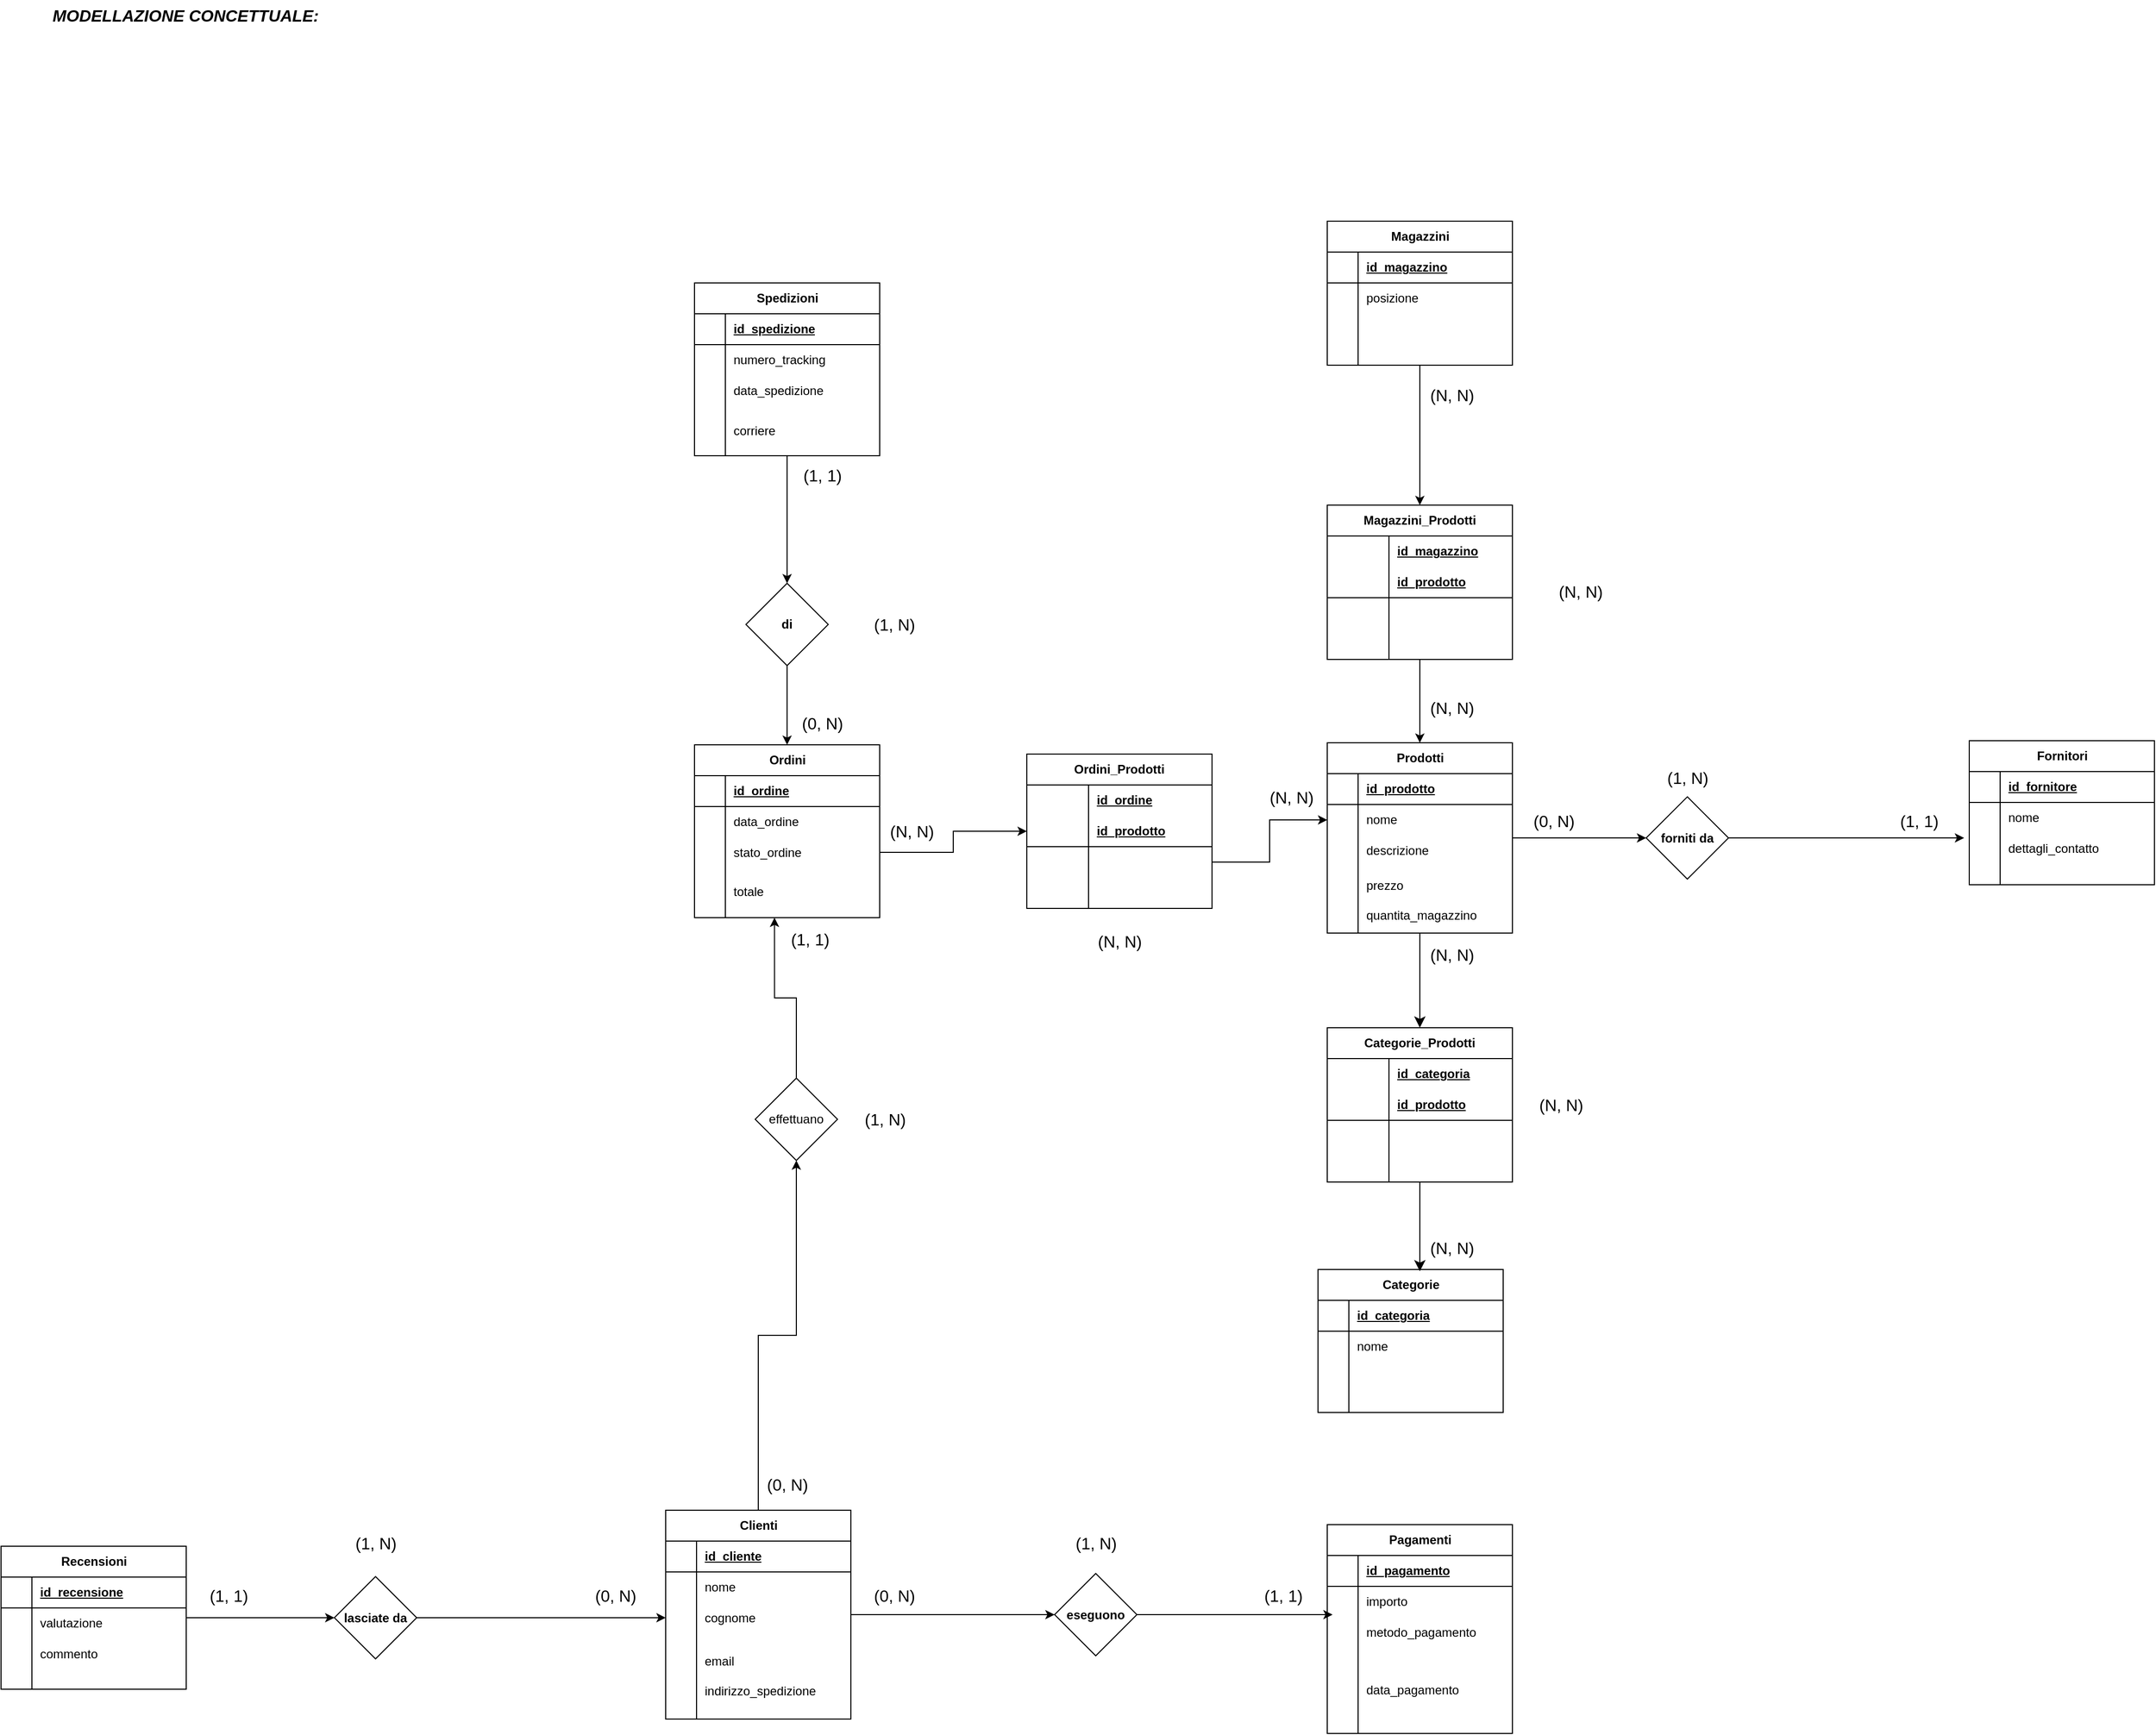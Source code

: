 <mxfile version="25.0.3">
  <diagram name="Pagina-1" id="RCfNwhT3xRgk-kJwh4J0">
    <mxGraphModel dx="4394" dy="2443" grid="0" gridSize="10" guides="1" tooltips="1" connect="1" arrows="1" fold="1" page="0" pageScale="1" pageWidth="827" pageHeight="1169" math="0" shadow="0">
      <root>
        <mxCell id="0" />
        <mxCell id="1" parent="0" />
        <mxCell id="xzG_FatZfTLT_QW6iDGj-10" value="Categorie" style="shape=table;startSize=30;container=1;collapsible=1;childLayout=tableLayout;fixedRows=1;rowLines=0;fontStyle=1;align=center;resizeLast=1;html=1;" parent="1" vertex="1">
          <mxGeometry x="-467" y="129" width="180" height="139.012" as="geometry" />
        </mxCell>
        <mxCell id="xzG_FatZfTLT_QW6iDGj-11" value="" style="shape=tableRow;horizontal=0;startSize=0;swimlaneHead=0;swimlaneBody=0;fillColor=none;collapsible=0;dropTarget=0;points=[[0,0.5],[1,0.5]];portConstraint=eastwest;top=0;left=0;right=0;bottom=1;" parent="xzG_FatZfTLT_QW6iDGj-10" vertex="1">
          <mxGeometry y="30" width="180" height="30" as="geometry" />
        </mxCell>
        <mxCell id="xzG_FatZfTLT_QW6iDGj-12" value="" style="shape=partialRectangle;connectable=0;fillColor=none;top=0;left=0;bottom=0;right=0;fontStyle=1;overflow=hidden;whiteSpace=wrap;html=1;" parent="xzG_FatZfTLT_QW6iDGj-11" vertex="1">
          <mxGeometry width="30" height="30" as="geometry">
            <mxRectangle width="30" height="30" as="alternateBounds" />
          </mxGeometry>
        </mxCell>
        <mxCell id="xzG_FatZfTLT_QW6iDGj-13" value="id_categoria" style="shape=partialRectangle;connectable=0;fillColor=none;top=0;left=0;bottom=0;right=0;align=left;spacingLeft=6;fontStyle=5;overflow=hidden;whiteSpace=wrap;html=1;" parent="xzG_FatZfTLT_QW6iDGj-11" vertex="1">
          <mxGeometry x="30" width="150" height="30" as="geometry">
            <mxRectangle width="150" height="30" as="alternateBounds" />
          </mxGeometry>
        </mxCell>
        <mxCell id="xzG_FatZfTLT_QW6iDGj-14" value="" style="shape=tableRow;horizontal=0;startSize=0;swimlaneHead=0;swimlaneBody=0;fillColor=none;collapsible=0;dropTarget=0;points=[[0,0.5],[1,0.5]];portConstraint=eastwest;top=0;left=0;right=0;bottom=0;" parent="xzG_FatZfTLT_QW6iDGj-10" vertex="1">
          <mxGeometry y="60" width="180" height="30" as="geometry" />
        </mxCell>
        <mxCell id="xzG_FatZfTLT_QW6iDGj-15" value="" style="shape=partialRectangle;connectable=0;fillColor=none;top=0;left=0;bottom=0;right=0;editable=1;overflow=hidden;whiteSpace=wrap;html=1;" parent="xzG_FatZfTLT_QW6iDGj-14" vertex="1">
          <mxGeometry width="30" height="30" as="geometry">
            <mxRectangle width="30" height="30" as="alternateBounds" />
          </mxGeometry>
        </mxCell>
        <mxCell id="xzG_FatZfTLT_QW6iDGj-16" value="nome" style="shape=partialRectangle;connectable=0;fillColor=none;top=0;left=0;bottom=0;right=0;align=left;spacingLeft=6;overflow=hidden;whiteSpace=wrap;html=1;" parent="xzG_FatZfTLT_QW6iDGj-14" vertex="1">
          <mxGeometry x="30" width="150" height="30" as="geometry">
            <mxRectangle width="150" height="30" as="alternateBounds" />
          </mxGeometry>
        </mxCell>
        <mxCell id="xzG_FatZfTLT_QW6iDGj-17" value="" style="shape=tableRow;horizontal=0;startSize=0;swimlaneHead=0;swimlaneBody=0;fillColor=none;collapsible=0;dropTarget=0;points=[[0,0.5],[1,0.5]];portConstraint=eastwest;top=0;left=0;right=0;bottom=0;" parent="xzG_FatZfTLT_QW6iDGj-10" vertex="1">
          <mxGeometry y="90" width="180" height="29" as="geometry" />
        </mxCell>
        <mxCell id="xzG_FatZfTLT_QW6iDGj-18" value="" style="shape=partialRectangle;connectable=0;fillColor=none;top=0;left=0;bottom=0;right=0;editable=1;overflow=hidden;whiteSpace=wrap;html=1;" parent="xzG_FatZfTLT_QW6iDGj-17" vertex="1">
          <mxGeometry width="30" height="29" as="geometry">
            <mxRectangle width="30" height="29" as="alternateBounds" />
          </mxGeometry>
        </mxCell>
        <mxCell id="xzG_FatZfTLT_QW6iDGj-19" value="" style="shape=partialRectangle;connectable=0;fillColor=none;top=0;left=0;bottom=0;right=0;align=left;spacingLeft=6;overflow=hidden;whiteSpace=wrap;html=1;" parent="xzG_FatZfTLT_QW6iDGj-17" vertex="1">
          <mxGeometry x="30" width="150" height="29" as="geometry">
            <mxRectangle width="150" height="29" as="alternateBounds" />
          </mxGeometry>
        </mxCell>
        <mxCell id="xzG_FatZfTLT_QW6iDGj-20" value="" style="shape=tableRow;horizontal=0;startSize=0;swimlaneHead=0;swimlaneBody=0;fillColor=none;collapsible=0;dropTarget=0;points=[[0,0.5],[1,0.5]];portConstraint=eastwest;top=0;left=0;right=0;bottom=0;" parent="xzG_FatZfTLT_QW6iDGj-10" vertex="1">
          <mxGeometry y="119" width="180" height="20" as="geometry" />
        </mxCell>
        <mxCell id="xzG_FatZfTLT_QW6iDGj-21" value="" style="shape=partialRectangle;connectable=0;fillColor=none;top=0;left=0;bottom=0;right=0;editable=1;overflow=hidden;whiteSpace=wrap;html=1;" parent="xzG_FatZfTLT_QW6iDGj-20" vertex="1">
          <mxGeometry width="30" height="20" as="geometry">
            <mxRectangle width="30" height="20" as="alternateBounds" />
          </mxGeometry>
        </mxCell>
        <mxCell id="xzG_FatZfTLT_QW6iDGj-22" value="" style="shape=partialRectangle;connectable=0;fillColor=none;top=0;left=0;bottom=0;right=0;align=left;spacingLeft=6;overflow=hidden;whiteSpace=wrap;html=1;" parent="xzG_FatZfTLT_QW6iDGj-20" vertex="1">
          <mxGeometry x="30" width="150" height="20" as="geometry">
            <mxRectangle width="150" height="20" as="alternateBounds" />
          </mxGeometry>
        </mxCell>
        <mxCell id="xzG_FatZfTLT_QW6iDGj-91" style="edgeStyle=none;curved=1;rounded=0;orthogonalLoop=1;jettySize=auto;html=1;entryX=0.5;entryY=0;entryDx=0;entryDy=0;fontSize=12;startSize=8;endSize=8;" parent="1" source="xzG_FatZfTLT_QW6iDGj-65" target="xzG_FatZfTLT_QW6iDGj-78" edge="1">
          <mxGeometry relative="1" as="geometry" />
        </mxCell>
        <mxCell id="UQkvw4cDr7MOOjj54wwH-155" value="" style="edgeStyle=orthogonalEdgeStyle;rounded=0;orthogonalLoop=1;jettySize=auto;html=1;" parent="1" source="xzG_FatZfTLT_QW6iDGj-65" target="UQkvw4cDr7MOOjj54wwH-154" edge="1">
          <mxGeometry relative="1" as="geometry" />
        </mxCell>
        <mxCell id="xzG_FatZfTLT_QW6iDGj-65" value="Prodotti" style="shape=table;startSize=30;container=1;collapsible=1;childLayout=tableLayout;fixedRows=1;rowLines=0;fontStyle=1;align=center;resizeLast=1;html=1;" parent="1" vertex="1">
          <mxGeometry x="-458" y="-383" width="180" height="185.035" as="geometry" />
        </mxCell>
        <mxCell id="xzG_FatZfTLT_QW6iDGj-66" value="" style="shape=tableRow;horizontal=0;startSize=0;swimlaneHead=0;swimlaneBody=0;fillColor=none;collapsible=0;dropTarget=0;points=[[0,0.5],[1,0.5]];portConstraint=eastwest;top=0;left=0;right=0;bottom=1;" parent="xzG_FatZfTLT_QW6iDGj-65" vertex="1">
          <mxGeometry y="30" width="180" height="30" as="geometry" />
        </mxCell>
        <mxCell id="xzG_FatZfTLT_QW6iDGj-67" value="" style="shape=partialRectangle;connectable=0;fillColor=none;top=0;left=0;bottom=0;right=0;fontStyle=1;overflow=hidden;whiteSpace=wrap;html=1;" parent="xzG_FatZfTLT_QW6iDGj-66" vertex="1">
          <mxGeometry width="30" height="30" as="geometry">
            <mxRectangle width="30" height="30" as="alternateBounds" />
          </mxGeometry>
        </mxCell>
        <mxCell id="xzG_FatZfTLT_QW6iDGj-68" value="id_prodotto" style="shape=partialRectangle;connectable=0;fillColor=none;top=0;left=0;bottom=0;right=0;align=left;spacingLeft=6;fontStyle=5;overflow=hidden;whiteSpace=wrap;html=1;" parent="xzG_FatZfTLT_QW6iDGj-66" vertex="1">
          <mxGeometry x="30" width="150" height="30" as="geometry">
            <mxRectangle width="150" height="30" as="alternateBounds" />
          </mxGeometry>
        </mxCell>
        <mxCell id="xzG_FatZfTLT_QW6iDGj-69" value="" style="shape=tableRow;horizontal=0;startSize=0;swimlaneHead=0;swimlaneBody=0;fillColor=none;collapsible=0;dropTarget=0;points=[[0,0.5],[1,0.5]];portConstraint=eastwest;top=0;left=0;right=0;bottom=0;" parent="xzG_FatZfTLT_QW6iDGj-65" vertex="1">
          <mxGeometry y="60" width="180" height="30" as="geometry" />
        </mxCell>
        <mxCell id="xzG_FatZfTLT_QW6iDGj-70" value="" style="shape=partialRectangle;connectable=0;fillColor=none;top=0;left=0;bottom=0;right=0;editable=1;overflow=hidden;whiteSpace=wrap;html=1;" parent="xzG_FatZfTLT_QW6iDGj-69" vertex="1">
          <mxGeometry width="30" height="30" as="geometry">
            <mxRectangle width="30" height="30" as="alternateBounds" />
          </mxGeometry>
        </mxCell>
        <mxCell id="xzG_FatZfTLT_QW6iDGj-71" value="nome" style="shape=partialRectangle;connectable=0;fillColor=none;top=0;left=0;bottom=0;right=0;align=left;spacingLeft=6;overflow=hidden;whiteSpace=wrap;html=1;" parent="xzG_FatZfTLT_QW6iDGj-69" vertex="1">
          <mxGeometry x="30" width="150" height="30" as="geometry">
            <mxRectangle width="150" height="30" as="alternateBounds" />
          </mxGeometry>
        </mxCell>
        <mxCell id="xzG_FatZfTLT_QW6iDGj-72" value="" style="shape=tableRow;horizontal=0;startSize=0;swimlaneHead=0;swimlaneBody=0;fillColor=none;collapsible=0;dropTarget=0;points=[[0,0.5],[1,0.5]];portConstraint=eastwest;top=0;left=0;right=0;bottom=0;" parent="xzG_FatZfTLT_QW6iDGj-65" vertex="1">
          <mxGeometry y="90" width="180" height="30" as="geometry" />
        </mxCell>
        <mxCell id="xzG_FatZfTLT_QW6iDGj-73" value="" style="shape=partialRectangle;connectable=0;fillColor=none;top=0;left=0;bottom=0;right=0;editable=1;overflow=hidden;whiteSpace=wrap;html=1;" parent="xzG_FatZfTLT_QW6iDGj-72" vertex="1">
          <mxGeometry width="30" height="30" as="geometry">
            <mxRectangle width="30" height="30" as="alternateBounds" />
          </mxGeometry>
        </mxCell>
        <mxCell id="xzG_FatZfTLT_QW6iDGj-74" value="descrizione" style="shape=partialRectangle;connectable=0;fillColor=none;top=0;left=0;bottom=0;right=0;align=left;spacingLeft=6;overflow=hidden;whiteSpace=wrap;html=1;" parent="xzG_FatZfTLT_QW6iDGj-72" vertex="1">
          <mxGeometry x="30" width="150" height="30" as="geometry">
            <mxRectangle width="150" height="30" as="alternateBounds" />
          </mxGeometry>
        </mxCell>
        <mxCell id="xzG_FatZfTLT_QW6iDGj-75" value="" style="shape=tableRow;horizontal=0;startSize=0;swimlaneHead=0;swimlaneBody=0;fillColor=none;collapsible=0;dropTarget=0;points=[[0,0.5],[1,0.5]];portConstraint=eastwest;top=0;left=0;right=0;bottom=0;" parent="xzG_FatZfTLT_QW6iDGj-65" vertex="1">
          <mxGeometry y="120" width="180" height="65" as="geometry" />
        </mxCell>
        <mxCell id="xzG_FatZfTLT_QW6iDGj-76" value="" style="shape=partialRectangle;connectable=0;fillColor=none;top=0;left=0;bottom=0;right=0;editable=1;overflow=hidden;whiteSpace=wrap;html=1;" parent="xzG_FatZfTLT_QW6iDGj-75" vertex="1">
          <mxGeometry width="30" height="65" as="geometry">
            <mxRectangle width="30" height="65" as="alternateBounds" />
          </mxGeometry>
        </mxCell>
        <mxCell id="xzG_FatZfTLT_QW6iDGj-77" value="&lt;div&gt;prezzo&lt;/div&gt;&lt;div&gt;&lt;br&gt;&lt;/div&gt;&lt;div&gt;quantita_magazzino&lt;/div&gt;" style="shape=partialRectangle;connectable=0;fillColor=none;top=0;left=0;bottom=0;right=0;align=left;spacingLeft=6;overflow=hidden;whiteSpace=wrap;html=1;" parent="xzG_FatZfTLT_QW6iDGj-75" vertex="1">
          <mxGeometry x="30" width="150" height="65" as="geometry">
            <mxRectangle width="150" height="65" as="alternateBounds" />
          </mxGeometry>
        </mxCell>
        <mxCell id="xzG_FatZfTLT_QW6iDGj-78" value="Categorie_Prodotti" style="shape=table;startSize=30;container=1;collapsible=1;childLayout=tableLayout;fixedRows=1;rowLines=0;fontStyle=1;align=center;resizeLast=1;html=1;whiteSpace=wrap;" parent="1" vertex="1">
          <mxGeometry x="-458" y="-106" width="180" height="150" as="geometry" />
        </mxCell>
        <mxCell id="xzG_FatZfTLT_QW6iDGj-79" value="" style="shape=tableRow;horizontal=0;startSize=0;swimlaneHead=0;swimlaneBody=0;fillColor=none;collapsible=0;dropTarget=0;points=[[0,0.5],[1,0.5]];portConstraint=eastwest;top=0;left=0;right=0;bottom=0;html=1;" parent="xzG_FatZfTLT_QW6iDGj-78" vertex="1">
          <mxGeometry y="30" width="180" height="30" as="geometry" />
        </mxCell>
        <mxCell id="xzG_FatZfTLT_QW6iDGj-80" value="" style="shape=partialRectangle;connectable=0;fillColor=none;top=0;left=0;bottom=0;right=0;fontStyle=1;overflow=hidden;html=1;whiteSpace=wrap;" parent="xzG_FatZfTLT_QW6iDGj-79" vertex="1">
          <mxGeometry width="60" height="30" as="geometry">
            <mxRectangle width="60" height="30" as="alternateBounds" />
          </mxGeometry>
        </mxCell>
        <mxCell id="xzG_FatZfTLT_QW6iDGj-81" value="id_categoria" style="shape=partialRectangle;connectable=0;fillColor=none;top=0;left=0;bottom=0;right=0;align=left;spacingLeft=6;fontStyle=5;overflow=hidden;html=1;whiteSpace=wrap;" parent="xzG_FatZfTLT_QW6iDGj-79" vertex="1">
          <mxGeometry x="60" width="120" height="30" as="geometry">
            <mxRectangle width="120" height="30" as="alternateBounds" />
          </mxGeometry>
        </mxCell>
        <mxCell id="xzG_FatZfTLT_QW6iDGj-82" value="" style="shape=tableRow;horizontal=0;startSize=0;swimlaneHead=0;swimlaneBody=0;fillColor=none;collapsible=0;dropTarget=0;points=[[0,0.5],[1,0.5]];portConstraint=eastwest;top=0;left=0;right=0;bottom=1;html=1;" parent="xzG_FatZfTLT_QW6iDGj-78" vertex="1">
          <mxGeometry y="60" width="180" height="30" as="geometry" />
        </mxCell>
        <mxCell id="xzG_FatZfTLT_QW6iDGj-83" value="" style="shape=partialRectangle;connectable=0;fillColor=none;top=0;left=0;bottom=0;right=0;fontStyle=1;overflow=hidden;html=1;whiteSpace=wrap;" parent="xzG_FatZfTLT_QW6iDGj-82" vertex="1">
          <mxGeometry width="60" height="30" as="geometry">
            <mxRectangle width="60" height="30" as="alternateBounds" />
          </mxGeometry>
        </mxCell>
        <mxCell id="xzG_FatZfTLT_QW6iDGj-84" value="id_prodotto" style="shape=partialRectangle;connectable=0;fillColor=none;top=0;left=0;bottom=0;right=0;align=left;spacingLeft=6;fontStyle=5;overflow=hidden;html=1;whiteSpace=wrap;" parent="xzG_FatZfTLT_QW6iDGj-82" vertex="1">
          <mxGeometry x="60" width="120" height="30" as="geometry">
            <mxRectangle width="120" height="30" as="alternateBounds" />
          </mxGeometry>
        </mxCell>
        <mxCell id="xzG_FatZfTLT_QW6iDGj-85" value="" style="shape=tableRow;horizontal=0;startSize=0;swimlaneHead=0;swimlaneBody=0;fillColor=none;collapsible=0;dropTarget=0;points=[[0,0.5],[1,0.5]];portConstraint=eastwest;top=0;left=0;right=0;bottom=0;html=1;" parent="xzG_FatZfTLT_QW6iDGj-78" vertex="1">
          <mxGeometry y="90" width="180" height="30" as="geometry" />
        </mxCell>
        <mxCell id="xzG_FatZfTLT_QW6iDGj-86" value="" style="shape=partialRectangle;connectable=0;fillColor=none;top=0;left=0;bottom=0;right=0;editable=1;overflow=hidden;html=1;whiteSpace=wrap;" parent="xzG_FatZfTLT_QW6iDGj-85" vertex="1">
          <mxGeometry width="60" height="30" as="geometry">
            <mxRectangle width="60" height="30" as="alternateBounds" />
          </mxGeometry>
        </mxCell>
        <mxCell id="xzG_FatZfTLT_QW6iDGj-87" value="" style="shape=partialRectangle;connectable=0;fillColor=none;top=0;left=0;bottom=0;right=0;align=left;spacingLeft=6;overflow=hidden;html=1;whiteSpace=wrap;" parent="xzG_FatZfTLT_QW6iDGj-85" vertex="1">
          <mxGeometry x="60" width="120" height="30" as="geometry">
            <mxRectangle width="120" height="30" as="alternateBounds" />
          </mxGeometry>
        </mxCell>
        <mxCell id="xzG_FatZfTLT_QW6iDGj-88" value="" style="shape=tableRow;horizontal=0;startSize=0;swimlaneHead=0;swimlaneBody=0;fillColor=none;collapsible=0;dropTarget=0;points=[[0,0.5],[1,0.5]];portConstraint=eastwest;top=0;left=0;right=0;bottom=0;html=1;" parent="xzG_FatZfTLT_QW6iDGj-78" vertex="1">
          <mxGeometry y="120" width="180" height="30" as="geometry" />
        </mxCell>
        <mxCell id="xzG_FatZfTLT_QW6iDGj-89" value="" style="shape=partialRectangle;connectable=0;fillColor=none;top=0;left=0;bottom=0;right=0;editable=1;overflow=hidden;html=1;whiteSpace=wrap;" parent="xzG_FatZfTLT_QW6iDGj-88" vertex="1">
          <mxGeometry width="60" height="30" as="geometry">
            <mxRectangle width="60" height="30" as="alternateBounds" />
          </mxGeometry>
        </mxCell>
        <mxCell id="xzG_FatZfTLT_QW6iDGj-90" value="" style="shape=partialRectangle;connectable=0;fillColor=none;top=0;left=0;bottom=0;right=0;align=left;spacingLeft=6;overflow=hidden;html=1;whiteSpace=wrap;" parent="xzG_FatZfTLT_QW6iDGj-88" vertex="1">
          <mxGeometry x="60" width="120" height="30" as="geometry">
            <mxRectangle width="120" height="30" as="alternateBounds" />
          </mxGeometry>
        </mxCell>
        <mxCell id="xzG_FatZfTLT_QW6iDGj-92" style="edgeStyle=none;curved=1;rounded=0;orthogonalLoop=1;jettySize=auto;html=1;entryX=0.55;entryY=0.013;entryDx=0;entryDy=0;entryPerimeter=0;fontSize=12;startSize=8;endSize=8;" parent="1" source="xzG_FatZfTLT_QW6iDGj-78" target="xzG_FatZfTLT_QW6iDGj-10" edge="1">
          <mxGeometry relative="1" as="geometry" />
        </mxCell>
        <mxCell id="xzG_FatZfTLT_QW6iDGj-93" value="(N, N)" style="text;strokeColor=none;fillColor=none;html=1;align=center;verticalAlign=middle;whiteSpace=wrap;rounded=0;fontSize=16;" parent="1" vertex="1">
          <mxGeometry x="-360" y="-185" width="47" height="15" as="geometry" />
        </mxCell>
        <mxCell id="xzG_FatZfTLT_QW6iDGj-94" value="MODELLAZIONE CONCETTUALE:" style="text;strokeColor=none;fillColor=none;html=1;align=center;verticalAlign=middle;whiteSpace=wrap;rounded=0;fontSize=16;fontStyle=3" parent="1" vertex="1">
          <mxGeometry x="-1738" y="-1105" width="341" height="30" as="geometry" />
        </mxCell>
        <mxCell id="UQkvw4cDr7MOOjj54wwH-22" style="edgeStyle=orthogonalEdgeStyle;rounded=0;orthogonalLoop=1;jettySize=auto;html=1;entryX=0.5;entryY=1;entryDx=0;entryDy=0;" parent="1" source="f62ApX1nFC0U4uHHMEcd-22" target="UQkvw4cDr7MOOjj54wwH-21" edge="1">
          <mxGeometry relative="1" as="geometry" />
        </mxCell>
        <mxCell id="UQkvw4cDr7MOOjj54wwH-113" value="" style="edgeStyle=orthogonalEdgeStyle;rounded=0;orthogonalLoop=1;jettySize=auto;html=1;" parent="1" source="f62ApX1nFC0U4uHHMEcd-22" target="UQkvw4cDr7MOOjj54wwH-112" edge="1">
          <mxGeometry relative="1" as="geometry" />
        </mxCell>
        <mxCell id="f62ApX1nFC0U4uHHMEcd-22" value="Clienti" style="shape=table;startSize=30;container=1;collapsible=1;childLayout=tableLayout;fixedRows=1;rowLines=0;fontStyle=1;align=center;resizeLast=1;html=1;" parent="1" vertex="1">
          <mxGeometry x="-1101" y="363" width="180" height="203" as="geometry" />
        </mxCell>
        <mxCell id="f62ApX1nFC0U4uHHMEcd-23" value="" style="shape=tableRow;horizontal=0;startSize=0;swimlaneHead=0;swimlaneBody=0;fillColor=none;collapsible=0;dropTarget=0;points=[[0,0.5],[1,0.5]];portConstraint=eastwest;top=0;left=0;right=0;bottom=1;" parent="f62ApX1nFC0U4uHHMEcd-22" vertex="1">
          <mxGeometry y="30" width="180" height="30" as="geometry" />
        </mxCell>
        <mxCell id="f62ApX1nFC0U4uHHMEcd-24" value="" style="shape=partialRectangle;connectable=0;fillColor=none;top=0;left=0;bottom=0;right=0;fontStyle=1;overflow=hidden;whiteSpace=wrap;html=1;" parent="f62ApX1nFC0U4uHHMEcd-23" vertex="1">
          <mxGeometry width="30" height="30" as="geometry">
            <mxRectangle width="30" height="30" as="alternateBounds" />
          </mxGeometry>
        </mxCell>
        <mxCell id="f62ApX1nFC0U4uHHMEcd-25" value="id_cliente" style="shape=partialRectangle;connectable=0;fillColor=none;top=0;left=0;bottom=0;right=0;align=left;spacingLeft=6;fontStyle=5;overflow=hidden;whiteSpace=wrap;html=1;" parent="f62ApX1nFC0U4uHHMEcd-23" vertex="1">
          <mxGeometry x="30" width="150" height="30" as="geometry">
            <mxRectangle width="150" height="30" as="alternateBounds" />
          </mxGeometry>
        </mxCell>
        <mxCell id="f62ApX1nFC0U4uHHMEcd-26" value="" style="shape=tableRow;horizontal=0;startSize=0;swimlaneHead=0;swimlaneBody=0;fillColor=none;collapsible=0;dropTarget=0;points=[[0,0.5],[1,0.5]];portConstraint=eastwest;top=0;left=0;right=0;bottom=0;" parent="f62ApX1nFC0U4uHHMEcd-22" vertex="1">
          <mxGeometry y="60" width="180" height="30" as="geometry" />
        </mxCell>
        <mxCell id="f62ApX1nFC0U4uHHMEcd-27" value="" style="shape=partialRectangle;connectable=0;fillColor=none;top=0;left=0;bottom=0;right=0;editable=1;overflow=hidden;whiteSpace=wrap;html=1;" parent="f62ApX1nFC0U4uHHMEcd-26" vertex="1">
          <mxGeometry width="30" height="30" as="geometry">
            <mxRectangle width="30" height="30" as="alternateBounds" />
          </mxGeometry>
        </mxCell>
        <mxCell id="f62ApX1nFC0U4uHHMEcd-28" value="nome" style="shape=partialRectangle;connectable=0;fillColor=none;top=0;left=0;bottom=0;right=0;align=left;spacingLeft=6;overflow=hidden;whiteSpace=wrap;html=1;" parent="f62ApX1nFC0U4uHHMEcd-26" vertex="1">
          <mxGeometry x="30" width="150" height="30" as="geometry">
            <mxRectangle width="150" height="30" as="alternateBounds" />
          </mxGeometry>
        </mxCell>
        <mxCell id="f62ApX1nFC0U4uHHMEcd-29" value="" style="shape=tableRow;horizontal=0;startSize=0;swimlaneHead=0;swimlaneBody=0;fillColor=none;collapsible=0;dropTarget=0;points=[[0,0.5],[1,0.5]];portConstraint=eastwest;top=0;left=0;right=0;bottom=0;" parent="f62ApX1nFC0U4uHHMEcd-22" vertex="1">
          <mxGeometry y="90" width="180" height="29" as="geometry" />
        </mxCell>
        <mxCell id="f62ApX1nFC0U4uHHMEcd-30" value="" style="shape=partialRectangle;connectable=0;fillColor=none;top=0;left=0;bottom=0;right=0;editable=1;overflow=hidden;whiteSpace=wrap;html=1;" parent="f62ApX1nFC0U4uHHMEcd-29" vertex="1">
          <mxGeometry width="30" height="29" as="geometry">
            <mxRectangle width="30" height="29" as="alternateBounds" />
          </mxGeometry>
        </mxCell>
        <mxCell id="f62ApX1nFC0U4uHHMEcd-31" value="cognome" style="shape=partialRectangle;connectable=0;fillColor=none;top=0;left=0;bottom=0;right=0;align=left;spacingLeft=6;overflow=hidden;whiteSpace=wrap;html=1;" parent="f62ApX1nFC0U4uHHMEcd-29" vertex="1">
          <mxGeometry x="30" width="150" height="29" as="geometry">
            <mxRectangle width="150" height="29" as="alternateBounds" />
          </mxGeometry>
        </mxCell>
        <mxCell id="f62ApX1nFC0U4uHHMEcd-32" value="" style="shape=tableRow;horizontal=0;startSize=0;swimlaneHead=0;swimlaneBody=0;fillColor=none;collapsible=0;dropTarget=0;points=[[0,0.5],[1,0.5]];portConstraint=eastwest;top=0;left=0;right=0;bottom=0;" parent="f62ApX1nFC0U4uHHMEcd-22" vertex="1">
          <mxGeometry y="119" width="180" height="84" as="geometry" />
        </mxCell>
        <mxCell id="f62ApX1nFC0U4uHHMEcd-33" value="" style="shape=partialRectangle;connectable=0;fillColor=none;top=0;left=0;bottom=0;right=0;editable=1;overflow=hidden;whiteSpace=wrap;html=1;" parent="f62ApX1nFC0U4uHHMEcd-32" vertex="1">
          <mxGeometry width="30" height="84" as="geometry">
            <mxRectangle width="30" height="84" as="alternateBounds" />
          </mxGeometry>
        </mxCell>
        <mxCell id="f62ApX1nFC0U4uHHMEcd-34" value="email&lt;div&gt;&lt;br&gt;&lt;/div&gt;&lt;div&gt;indirizzo_spedizione&lt;/div&gt;" style="shape=partialRectangle;connectable=0;fillColor=none;top=0;left=0;bottom=0;right=0;align=left;spacingLeft=6;overflow=hidden;whiteSpace=wrap;html=1;" parent="f62ApX1nFC0U4uHHMEcd-32" vertex="1">
          <mxGeometry x="30" width="150" height="84" as="geometry">
            <mxRectangle width="150" height="84" as="alternateBounds" />
          </mxGeometry>
        </mxCell>
        <mxCell id="lfz6mj_vTKqxEtt4HAkm-2" value="(N, N)" style="text;strokeColor=none;fillColor=none;html=1;align=center;verticalAlign=middle;whiteSpace=wrap;rounded=0;fontSize=16;" parent="1" vertex="1">
          <mxGeometry x="-254" y="-38.5" width="47" height="15" as="geometry" />
        </mxCell>
        <mxCell id="UQkvw4cDr7MOOjj54wwH-7" value="(N, N)" style="text;strokeColor=none;fillColor=none;html=1;align=center;verticalAlign=middle;whiteSpace=wrap;rounded=0;fontSize=16;" parent="1" vertex="1">
          <mxGeometry x="-360" y="100" width="47" height="15" as="geometry" />
        </mxCell>
        <mxCell id="UQkvw4cDr7MOOjj54wwH-8" value="Ordini" style="shape=table;startSize=30;container=1;collapsible=1;childLayout=tableLayout;fixedRows=1;rowLines=0;fontStyle=1;align=center;resizeLast=1;html=1;" parent="1" vertex="1">
          <mxGeometry x="-1073" y="-381" width="180" height="168" as="geometry" />
        </mxCell>
        <mxCell id="UQkvw4cDr7MOOjj54wwH-9" value="" style="shape=tableRow;horizontal=0;startSize=0;swimlaneHead=0;swimlaneBody=0;fillColor=none;collapsible=0;dropTarget=0;points=[[0,0.5],[1,0.5]];portConstraint=eastwest;top=0;left=0;right=0;bottom=1;" parent="UQkvw4cDr7MOOjj54wwH-8" vertex="1">
          <mxGeometry y="30" width="180" height="30" as="geometry" />
        </mxCell>
        <mxCell id="UQkvw4cDr7MOOjj54wwH-10" value="" style="shape=partialRectangle;connectable=0;fillColor=none;top=0;left=0;bottom=0;right=0;fontStyle=1;overflow=hidden;whiteSpace=wrap;html=1;" parent="UQkvw4cDr7MOOjj54wwH-9" vertex="1">
          <mxGeometry width="30" height="30" as="geometry">
            <mxRectangle width="30" height="30" as="alternateBounds" />
          </mxGeometry>
        </mxCell>
        <mxCell id="UQkvw4cDr7MOOjj54wwH-11" value="id_ordine" style="shape=partialRectangle;connectable=0;fillColor=none;top=0;left=0;bottom=0;right=0;align=left;spacingLeft=6;fontStyle=5;overflow=hidden;whiteSpace=wrap;html=1;" parent="UQkvw4cDr7MOOjj54wwH-9" vertex="1">
          <mxGeometry x="30" width="150" height="30" as="geometry">
            <mxRectangle width="150" height="30" as="alternateBounds" />
          </mxGeometry>
        </mxCell>
        <mxCell id="UQkvw4cDr7MOOjj54wwH-12" value="" style="shape=tableRow;horizontal=0;startSize=0;swimlaneHead=0;swimlaneBody=0;fillColor=none;collapsible=0;dropTarget=0;points=[[0,0.5],[1,0.5]];portConstraint=eastwest;top=0;left=0;right=0;bottom=0;" parent="UQkvw4cDr7MOOjj54wwH-8" vertex="1">
          <mxGeometry y="60" width="180" height="30" as="geometry" />
        </mxCell>
        <mxCell id="UQkvw4cDr7MOOjj54wwH-13" value="" style="shape=partialRectangle;connectable=0;fillColor=none;top=0;left=0;bottom=0;right=0;editable=1;overflow=hidden;whiteSpace=wrap;html=1;" parent="UQkvw4cDr7MOOjj54wwH-12" vertex="1">
          <mxGeometry width="30" height="30" as="geometry">
            <mxRectangle width="30" height="30" as="alternateBounds" />
          </mxGeometry>
        </mxCell>
        <mxCell id="UQkvw4cDr7MOOjj54wwH-14" value="data_ordine" style="shape=partialRectangle;connectable=0;fillColor=none;top=0;left=0;bottom=0;right=0;align=left;spacingLeft=6;overflow=hidden;whiteSpace=wrap;html=1;" parent="UQkvw4cDr7MOOjj54wwH-12" vertex="1">
          <mxGeometry x="30" width="150" height="30" as="geometry">
            <mxRectangle width="150" height="30" as="alternateBounds" />
          </mxGeometry>
        </mxCell>
        <mxCell id="UQkvw4cDr7MOOjj54wwH-15" value="" style="shape=tableRow;horizontal=0;startSize=0;swimlaneHead=0;swimlaneBody=0;fillColor=none;collapsible=0;dropTarget=0;points=[[0,0.5],[1,0.5]];portConstraint=eastwest;top=0;left=0;right=0;bottom=0;" parent="UQkvw4cDr7MOOjj54wwH-8" vertex="1">
          <mxGeometry y="90" width="180" height="29" as="geometry" />
        </mxCell>
        <mxCell id="UQkvw4cDr7MOOjj54wwH-16" value="" style="shape=partialRectangle;connectable=0;fillColor=none;top=0;left=0;bottom=0;right=0;editable=1;overflow=hidden;whiteSpace=wrap;html=1;" parent="UQkvw4cDr7MOOjj54wwH-15" vertex="1">
          <mxGeometry width="30" height="29" as="geometry">
            <mxRectangle width="30" height="29" as="alternateBounds" />
          </mxGeometry>
        </mxCell>
        <mxCell id="UQkvw4cDr7MOOjj54wwH-17" value="stato_ordine" style="shape=partialRectangle;connectable=0;fillColor=none;top=0;left=0;bottom=0;right=0;align=left;spacingLeft=6;overflow=hidden;whiteSpace=wrap;html=1;" parent="UQkvw4cDr7MOOjj54wwH-15" vertex="1">
          <mxGeometry x="30" width="150" height="29" as="geometry">
            <mxRectangle width="150" height="29" as="alternateBounds" />
          </mxGeometry>
        </mxCell>
        <mxCell id="UQkvw4cDr7MOOjj54wwH-18" value="" style="shape=tableRow;horizontal=0;startSize=0;swimlaneHead=0;swimlaneBody=0;fillColor=none;collapsible=0;dropTarget=0;points=[[0,0.5],[1,0.5]];portConstraint=eastwest;top=0;left=0;right=0;bottom=0;" parent="UQkvw4cDr7MOOjj54wwH-8" vertex="1">
          <mxGeometry y="119" width="180" height="49" as="geometry" />
        </mxCell>
        <mxCell id="UQkvw4cDr7MOOjj54wwH-19" value="" style="shape=partialRectangle;connectable=0;fillColor=none;top=0;left=0;bottom=0;right=0;editable=1;overflow=hidden;whiteSpace=wrap;html=1;" parent="UQkvw4cDr7MOOjj54wwH-18" vertex="1">
          <mxGeometry width="30" height="49" as="geometry">
            <mxRectangle width="30" height="49" as="alternateBounds" />
          </mxGeometry>
        </mxCell>
        <mxCell id="UQkvw4cDr7MOOjj54wwH-20" value="&lt;div&gt;&lt;br&gt;&lt;/div&gt;totale&lt;br&gt;&lt;div&gt;&lt;br&gt;&lt;/div&gt;&lt;div&gt;&lt;br&gt;&lt;/div&gt;" style="shape=partialRectangle;connectable=0;fillColor=none;top=0;left=0;bottom=0;right=0;align=left;spacingLeft=6;overflow=hidden;whiteSpace=wrap;html=1;" parent="UQkvw4cDr7MOOjj54wwH-18" vertex="1">
          <mxGeometry x="30" width="150" height="49" as="geometry">
            <mxRectangle width="150" height="49" as="alternateBounds" />
          </mxGeometry>
        </mxCell>
        <mxCell id="UQkvw4cDr7MOOjj54wwH-21" value="effettuano" style="rhombus;whiteSpace=wrap;html=1;" parent="1" vertex="1">
          <mxGeometry x="-1014" y="-57" width="80" height="80" as="geometry" />
        </mxCell>
        <mxCell id="UQkvw4cDr7MOOjj54wwH-26" style="edgeStyle=orthogonalEdgeStyle;rounded=0;orthogonalLoop=1;jettySize=auto;html=1;entryX=0.432;entryY=1;entryDx=0;entryDy=0;entryPerimeter=0;" parent="1" source="UQkvw4cDr7MOOjj54wwH-21" target="UQkvw4cDr7MOOjj54wwH-18" edge="1">
          <mxGeometry relative="1" as="geometry" />
        </mxCell>
        <mxCell id="UQkvw4cDr7MOOjj54wwH-27" value="(0, N)" style="text;strokeColor=none;fillColor=none;html=1;align=center;verticalAlign=middle;whiteSpace=wrap;rounded=0;fontSize=16;" parent="1" vertex="1">
          <mxGeometry x="-1006.5" y="330" width="47" height="15" as="geometry" />
        </mxCell>
        <mxCell id="UQkvw4cDr7MOOjj54wwH-28" value="(1, 1)" style="text;strokeColor=none;fillColor=none;html=1;align=center;verticalAlign=middle;whiteSpace=wrap;rounded=0;fontSize=16;" parent="1" vertex="1">
          <mxGeometry x="-984" y="-200" width="47" height="15" as="geometry" />
        </mxCell>
        <mxCell id="UQkvw4cDr7MOOjj54wwH-29" value="(1, N)" style="text;strokeColor=none;fillColor=none;html=1;align=center;verticalAlign=middle;whiteSpace=wrap;rounded=0;fontSize=16;" parent="1" vertex="1">
          <mxGeometry x="-911" y="-24.5" width="47" height="15" as="geometry" />
        </mxCell>
        <mxCell id="UQkvw4cDr7MOOjj54wwH-43" value="Ordini_Prodotti" style="shape=table;startSize=30;container=1;collapsible=1;childLayout=tableLayout;fixedRows=1;rowLines=0;fontStyle=1;align=center;resizeLast=1;html=1;whiteSpace=wrap;" parent="1" vertex="1">
          <mxGeometry x="-750" y="-372" width="180" height="150" as="geometry" />
        </mxCell>
        <mxCell id="UQkvw4cDr7MOOjj54wwH-44" value="" style="shape=tableRow;horizontal=0;startSize=0;swimlaneHead=0;swimlaneBody=0;fillColor=none;collapsible=0;dropTarget=0;points=[[0,0.5],[1,0.5]];portConstraint=eastwest;top=0;left=0;right=0;bottom=0;html=1;" parent="UQkvw4cDr7MOOjj54wwH-43" vertex="1">
          <mxGeometry y="30" width="180" height="30" as="geometry" />
        </mxCell>
        <mxCell id="UQkvw4cDr7MOOjj54wwH-45" value="" style="shape=partialRectangle;connectable=0;fillColor=none;top=0;left=0;bottom=0;right=0;fontStyle=1;overflow=hidden;html=1;whiteSpace=wrap;" parent="UQkvw4cDr7MOOjj54wwH-44" vertex="1">
          <mxGeometry width="60" height="30" as="geometry">
            <mxRectangle width="60" height="30" as="alternateBounds" />
          </mxGeometry>
        </mxCell>
        <mxCell id="UQkvw4cDr7MOOjj54wwH-46" value="id_ordine" style="shape=partialRectangle;connectable=0;fillColor=none;top=0;left=0;bottom=0;right=0;align=left;spacingLeft=6;fontStyle=5;overflow=hidden;html=1;whiteSpace=wrap;" parent="UQkvw4cDr7MOOjj54wwH-44" vertex="1">
          <mxGeometry x="60" width="120" height="30" as="geometry">
            <mxRectangle width="120" height="30" as="alternateBounds" />
          </mxGeometry>
        </mxCell>
        <mxCell id="UQkvw4cDr7MOOjj54wwH-47" value="" style="shape=tableRow;horizontal=0;startSize=0;swimlaneHead=0;swimlaneBody=0;fillColor=none;collapsible=0;dropTarget=0;points=[[0,0.5],[1,0.5]];portConstraint=eastwest;top=0;left=0;right=0;bottom=1;html=1;" parent="UQkvw4cDr7MOOjj54wwH-43" vertex="1">
          <mxGeometry y="60" width="180" height="30" as="geometry" />
        </mxCell>
        <mxCell id="UQkvw4cDr7MOOjj54wwH-48" value="" style="shape=partialRectangle;connectable=0;fillColor=none;top=0;left=0;bottom=0;right=0;fontStyle=1;overflow=hidden;html=1;whiteSpace=wrap;" parent="UQkvw4cDr7MOOjj54wwH-47" vertex="1">
          <mxGeometry width="60" height="30" as="geometry">
            <mxRectangle width="60" height="30" as="alternateBounds" />
          </mxGeometry>
        </mxCell>
        <mxCell id="UQkvw4cDr7MOOjj54wwH-49" value="id_prodotto" style="shape=partialRectangle;connectable=0;fillColor=none;top=0;left=0;bottom=0;right=0;align=left;spacingLeft=6;fontStyle=5;overflow=hidden;html=1;whiteSpace=wrap;" parent="UQkvw4cDr7MOOjj54wwH-47" vertex="1">
          <mxGeometry x="60" width="120" height="30" as="geometry">
            <mxRectangle width="120" height="30" as="alternateBounds" />
          </mxGeometry>
        </mxCell>
        <mxCell id="UQkvw4cDr7MOOjj54wwH-50" value="" style="shape=tableRow;horizontal=0;startSize=0;swimlaneHead=0;swimlaneBody=0;fillColor=none;collapsible=0;dropTarget=0;points=[[0,0.5],[1,0.5]];portConstraint=eastwest;top=0;left=0;right=0;bottom=0;html=1;" parent="UQkvw4cDr7MOOjj54wwH-43" vertex="1">
          <mxGeometry y="90" width="180" height="30" as="geometry" />
        </mxCell>
        <mxCell id="UQkvw4cDr7MOOjj54wwH-51" value="" style="shape=partialRectangle;connectable=0;fillColor=none;top=0;left=0;bottom=0;right=0;editable=1;overflow=hidden;html=1;whiteSpace=wrap;" parent="UQkvw4cDr7MOOjj54wwH-50" vertex="1">
          <mxGeometry width="60" height="30" as="geometry">
            <mxRectangle width="60" height="30" as="alternateBounds" />
          </mxGeometry>
        </mxCell>
        <mxCell id="UQkvw4cDr7MOOjj54wwH-52" value="" style="shape=partialRectangle;connectable=0;fillColor=none;top=0;left=0;bottom=0;right=0;align=left;spacingLeft=6;overflow=hidden;html=1;whiteSpace=wrap;" parent="UQkvw4cDr7MOOjj54wwH-50" vertex="1">
          <mxGeometry x="60" width="120" height="30" as="geometry">
            <mxRectangle width="120" height="30" as="alternateBounds" />
          </mxGeometry>
        </mxCell>
        <mxCell id="UQkvw4cDr7MOOjj54wwH-53" value="" style="shape=tableRow;horizontal=0;startSize=0;swimlaneHead=0;swimlaneBody=0;fillColor=none;collapsible=0;dropTarget=0;points=[[0,0.5],[1,0.5]];portConstraint=eastwest;top=0;left=0;right=0;bottom=0;html=1;" parent="UQkvw4cDr7MOOjj54wwH-43" vertex="1">
          <mxGeometry y="120" width="180" height="30" as="geometry" />
        </mxCell>
        <mxCell id="UQkvw4cDr7MOOjj54wwH-54" value="" style="shape=partialRectangle;connectable=0;fillColor=none;top=0;left=0;bottom=0;right=0;editable=1;overflow=hidden;html=1;whiteSpace=wrap;" parent="UQkvw4cDr7MOOjj54wwH-53" vertex="1">
          <mxGeometry width="60" height="30" as="geometry">
            <mxRectangle width="60" height="30" as="alternateBounds" />
          </mxGeometry>
        </mxCell>
        <mxCell id="UQkvw4cDr7MOOjj54wwH-55" value="" style="shape=partialRectangle;connectable=0;fillColor=none;top=0;left=0;bottom=0;right=0;align=left;spacingLeft=6;overflow=hidden;html=1;whiteSpace=wrap;" parent="UQkvw4cDr7MOOjj54wwH-53" vertex="1">
          <mxGeometry x="60" width="120" height="30" as="geometry">
            <mxRectangle width="120" height="30" as="alternateBounds" />
          </mxGeometry>
        </mxCell>
        <mxCell id="UQkvw4cDr7MOOjj54wwH-56" style="edgeStyle=orthogonalEdgeStyle;rounded=0;orthogonalLoop=1;jettySize=auto;html=1;entryX=0;entryY=0.5;entryDx=0;entryDy=0;" parent="1" source="UQkvw4cDr7MOOjj54wwH-15" target="UQkvw4cDr7MOOjj54wwH-47" edge="1">
          <mxGeometry relative="1" as="geometry" />
        </mxCell>
        <mxCell id="UQkvw4cDr7MOOjj54wwH-57" style="edgeStyle=orthogonalEdgeStyle;rounded=0;orthogonalLoop=1;jettySize=auto;html=1;" parent="1" source="UQkvw4cDr7MOOjj54wwH-50" target="xzG_FatZfTLT_QW6iDGj-69" edge="1">
          <mxGeometry relative="1" as="geometry" />
        </mxCell>
        <mxCell id="UQkvw4cDr7MOOjj54wwH-58" value="(N, N)" style="text;strokeColor=none;fillColor=none;html=1;align=center;verticalAlign=middle;whiteSpace=wrap;rounded=0;fontSize=16;" parent="1" vertex="1">
          <mxGeometry x="-885" y="-304.5" width="47" height="15" as="geometry" />
        </mxCell>
        <mxCell id="UQkvw4cDr7MOOjj54wwH-59" value="(N, N)" style="text;strokeColor=none;fillColor=none;html=1;align=center;verticalAlign=middle;whiteSpace=wrap;rounded=0;fontSize=16;" parent="1" vertex="1">
          <mxGeometry x="-516" y="-338" width="47" height="15" as="geometry" />
        </mxCell>
        <mxCell id="UQkvw4cDr7MOOjj54wwH-60" value="(N, N)" style="text;strokeColor=none;fillColor=none;html=1;align=center;verticalAlign=middle;whiteSpace=wrap;rounded=0;fontSize=16;" parent="1" vertex="1">
          <mxGeometry x="-683.5" y="-197.96" width="47" height="15" as="geometry" />
        </mxCell>
        <mxCell id="UQkvw4cDr7MOOjj54wwH-88" style="edgeStyle=orthogonalEdgeStyle;rounded=0;orthogonalLoop=1;jettySize=auto;html=1;" parent="1" source="UQkvw4cDr7MOOjj54wwH-62" target="UQkvw4cDr7MOOjj54wwH-75" edge="1">
          <mxGeometry relative="1" as="geometry" />
        </mxCell>
        <mxCell id="UQkvw4cDr7MOOjj54wwH-62" value="Magazzini" style="shape=table;startSize=30;container=1;collapsible=1;childLayout=tableLayout;fixedRows=1;rowLines=0;fontStyle=1;align=center;resizeLast=1;html=1;" parent="1" vertex="1">
          <mxGeometry x="-458" y="-890" width="180" height="140.035" as="geometry" />
        </mxCell>
        <mxCell id="UQkvw4cDr7MOOjj54wwH-63" value="" style="shape=tableRow;horizontal=0;startSize=0;swimlaneHead=0;swimlaneBody=0;fillColor=none;collapsible=0;dropTarget=0;points=[[0,0.5],[1,0.5]];portConstraint=eastwest;top=0;left=0;right=0;bottom=1;" parent="UQkvw4cDr7MOOjj54wwH-62" vertex="1">
          <mxGeometry y="30" width="180" height="30" as="geometry" />
        </mxCell>
        <mxCell id="UQkvw4cDr7MOOjj54wwH-64" value="" style="shape=partialRectangle;connectable=0;fillColor=none;top=0;left=0;bottom=0;right=0;fontStyle=1;overflow=hidden;whiteSpace=wrap;html=1;" parent="UQkvw4cDr7MOOjj54wwH-63" vertex="1">
          <mxGeometry width="30" height="30" as="geometry">
            <mxRectangle width="30" height="30" as="alternateBounds" />
          </mxGeometry>
        </mxCell>
        <mxCell id="UQkvw4cDr7MOOjj54wwH-65" value="id_magazzino" style="shape=partialRectangle;connectable=0;fillColor=none;top=0;left=0;bottom=0;right=0;align=left;spacingLeft=6;fontStyle=5;overflow=hidden;whiteSpace=wrap;html=1;" parent="UQkvw4cDr7MOOjj54wwH-63" vertex="1">
          <mxGeometry x="30" width="150" height="30" as="geometry">
            <mxRectangle width="150" height="30" as="alternateBounds" />
          </mxGeometry>
        </mxCell>
        <mxCell id="UQkvw4cDr7MOOjj54wwH-66" value="" style="shape=tableRow;horizontal=0;startSize=0;swimlaneHead=0;swimlaneBody=0;fillColor=none;collapsible=0;dropTarget=0;points=[[0,0.5],[1,0.5]];portConstraint=eastwest;top=0;left=0;right=0;bottom=0;" parent="UQkvw4cDr7MOOjj54wwH-62" vertex="1">
          <mxGeometry y="60" width="180" height="30" as="geometry" />
        </mxCell>
        <mxCell id="UQkvw4cDr7MOOjj54wwH-67" value="" style="shape=partialRectangle;connectable=0;fillColor=none;top=0;left=0;bottom=0;right=0;editable=1;overflow=hidden;whiteSpace=wrap;html=1;" parent="UQkvw4cDr7MOOjj54wwH-66" vertex="1">
          <mxGeometry width="30" height="30" as="geometry">
            <mxRectangle width="30" height="30" as="alternateBounds" />
          </mxGeometry>
        </mxCell>
        <mxCell id="UQkvw4cDr7MOOjj54wwH-68" value="posizione" style="shape=partialRectangle;connectable=0;fillColor=none;top=0;left=0;bottom=0;right=0;align=left;spacingLeft=6;overflow=hidden;whiteSpace=wrap;html=1;" parent="UQkvw4cDr7MOOjj54wwH-66" vertex="1">
          <mxGeometry x="30" width="150" height="30" as="geometry">
            <mxRectangle width="150" height="30" as="alternateBounds" />
          </mxGeometry>
        </mxCell>
        <mxCell id="UQkvw4cDr7MOOjj54wwH-69" value="" style="shape=tableRow;horizontal=0;startSize=0;swimlaneHead=0;swimlaneBody=0;fillColor=none;collapsible=0;dropTarget=0;points=[[0,0.5],[1,0.5]];portConstraint=eastwest;top=0;left=0;right=0;bottom=0;" parent="UQkvw4cDr7MOOjj54wwH-62" vertex="1">
          <mxGeometry y="90" width="180" height="30" as="geometry" />
        </mxCell>
        <mxCell id="UQkvw4cDr7MOOjj54wwH-70" value="" style="shape=partialRectangle;connectable=0;fillColor=none;top=0;left=0;bottom=0;right=0;editable=1;overflow=hidden;whiteSpace=wrap;html=1;" parent="UQkvw4cDr7MOOjj54wwH-69" vertex="1">
          <mxGeometry width="30" height="30" as="geometry">
            <mxRectangle width="30" height="30" as="alternateBounds" />
          </mxGeometry>
        </mxCell>
        <mxCell id="UQkvw4cDr7MOOjj54wwH-71" value="" style="shape=partialRectangle;connectable=0;fillColor=none;top=0;left=0;bottom=0;right=0;align=left;spacingLeft=6;overflow=hidden;whiteSpace=wrap;html=1;" parent="UQkvw4cDr7MOOjj54wwH-69" vertex="1">
          <mxGeometry x="30" width="150" height="30" as="geometry">
            <mxRectangle width="150" height="30" as="alternateBounds" />
          </mxGeometry>
        </mxCell>
        <mxCell id="UQkvw4cDr7MOOjj54wwH-72" value="" style="shape=tableRow;horizontal=0;startSize=0;swimlaneHead=0;swimlaneBody=0;fillColor=none;collapsible=0;dropTarget=0;points=[[0,0.5],[1,0.5]];portConstraint=eastwest;top=0;left=0;right=0;bottom=0;" parent="UQkvw4cDr7MOOjj54wwH-62" vertex="1">
          <mxGeometry y="120" width="180" height="20" as="geometry" />
        </mxCell>
        <mxCell id="UQkvw4cDr7MOOjj54wwH-73" value="" style="shape=partialRectangle;connectable=0;fillColor=none;top=0;left=0;bottom=0;right=0;editable=1;overflow=hidden;whiteSpace=wrap;html=1;" parent="UQkvw4cDr7MOOjj54wwH-72" vertex="1">
          <mxGeometry width="30" height="20" as="geometry">
            <mxRectangle width="30" height="20" as="alternateBounds" />
          </mxGeometry>
        </mxCell>
        <mxCell id="UQkvw4cDr7MOOjj54wwH-74" value="" style="shape=partialRectangle;connectable=0;fillColor=none;top=0;left=0;bottom=0;right=0;align=left;spacingLeft=6;overflow=hidden;whiteSpace=wrap;html=1;" parent="UQkvw4cDr7MOOjj54wwH-72" vertex="1">
          <mxGeometry x="30" width="150" height="20" as="geometry">
            <mxRectangle width="150" height="20" as="alternateBounds" />
          </mxGeometry>
        </mxCell>
        <mxCell id="UQkvw4cDr7MOOjj54wwH-89" style="edgeStyle=orthogonalEdgeStyle;rounded=0;orthogonalLoop=1;jettySize=auto;html=1;entryX=0.5;entryY=0;entryDx=0;entryDy=0;" parent="1" source="UQkvw4cDr7MOOjj54wwH-75" target="xzG_FatZfTLT_QW6iDGj-65" edge="1">
          <mxGeometry relative="1" as="geometry" />
        </mxCell>
        <mxCell id="UQkvw4cDr7MOOjj54wwH-75" value="Magazzini_Prodotti" style="shape=table;startSize=30;container=1;collapsible=1;childLayout=tableLayout;fixedRows=1;rowLines=0;fontStyle=1;align=center;resizeLast=1;html=1;whiteSpace=wrap;" parent="1" vertex="1">
          <mxGeometry x="-458" y="-614" width="180" height="150" as="geometry" />
        </mxCell>
        <mxCell id="UQkvw4cDr7MOOjj54wwH-76" value="" style="shape=tableRow;horizontal=0;startSize=0;swimlaneHead=0;swimlaneBody=0;fillColor=none;collapsible=0;dropTarget=0;points=[[0,0.5],[1,0.5]];portConstraint=eastwest;top=0;left=0;right=0;bottom=0;html=1;" parent="UQkvw4cDr7MOOjj54wwH-75" vertex="1">
          <mxGeometry y="30" width="180" height="30" as="geometry" />
        </mxCell>
        <mxCell id="UQkvw4cDr7MOOjj54wwH-77" value="" style="shape=partialRectangle;connectable=0;fillColor=none;top=0;left=0;bottom=0;right=0;fontStyle=1;overflow=hidden;html=1;whiteSpace=wrap;" parent="UQkvw4cDr7MOOjj54wwH-76" vertex="1">
          <mxGeometry width="60" height="30" as="geometry">
            <mxRectangle width="60" height="30" as="alternateBounds" />
          </mxGeometry>
        </mxCell>
        <mxCell id="UQkvw4cDr7MOOjj54wwH-78" value="id_magazzino" style="shape=partialRectangle;connectable=0;fillColor=none;top=0;left=0;bottom=0;right=0;align=left;spacingLeft=6;fontStyle=5;overflow=hidden;html=1;whiteSpace=wrap;" parent="UQkvw4cDr7MOOjj54wwH-76" vertex="1">
          <mxGeometry x="60" width="120" height="30" as="geometry">
            <mxRectangle width="120" height="30" as="alternateBounds" />
          </mxGeometry>
        </mxCell>
        <mxCell id="UQkvw4cDr7MOOjj54wwH-79" value="" style="shape=tableRow;horizontal=0;startSize=0;swimlaneHead=0;swimlaneBody=0;fillColor=none;collapsible=0;dropTarget=0;points=[[0,0.5],[1,0.5]];portConstraint=eastwest;top=0;left=0;right=0;bottom=1;html=1;" parent="UQkvw4cDr7MOOjj54wwH-75" vertex="1">
          <mxGeometry y="60" width="180" height="30" as="geometry" />
        </mxCell>
        <mxCell id="UQkvw4cDr7MOOjj54wwH-80" value="" style="shape=partialRectangle;connectable=0;fillColor=none;top=0;left=0;bottom=0;right=0;fontStyle=1;overflow=hidden;html=1;whiteSpace=wrap;" parent="UQkvw4cDr7MOOjj54wwH-79" vertex="1">
          <mxGeometry width="60" height="30" as="geometry">
            <mxRectangle width="60" height="30" as="alternateBounds" />
          </mxGeometry>
        </mxCell>
        <mxCell id="UQkvw4cDr7MOOjj54wwH-81" value="id_prodotto" style="shape=partialRectangle;connectable=0;fillColor=none;top=0;left=0;bottom=0;right=0;align=left;spacingLeft=6;fontStyle=5;overflow=hidden;html=1;whiteSpace=wrap;" parent="UQkvw4cDr7MOOjj54wwH-79" vertex="1">
          <mxGeometry x="60" width="120" height="30" as="geometry">
            <mxRectangle width="120" height="30" as="alternateBounds" />
          </mxGeometry>
        </mxCell>
        <mxCell id="UQkvw4cDr7MOOjj54wwH-82" value="" style="shape=tableRow;horizontal=0;startSize=0;swimlaneHead=0;swimlaneBody=0;fillColor=none;collapsible=0;dropTarget=0;points=[[0,0.5],[1,0.5]];portConstraint=eastwest;top=0;left=0;right=0;bottom=0;html=1;" parent="UQkvw4cDr7MOOjj54wwH-75" vertex="1">
          <mxGeometry y="90" width="180" height="30" as="geometry" />
        </mxCell>
        <mxCell id="UQkvw4cDr7MOOjj54wwH-83" value="" style="shape=partialRectangle;connectable=0;fillColor=none;top=0;left=0;bottom=0;right=0;editable=1;overflow=hidden;html=1;whiteSpace=wrap;" parent="UQkvw4cDr7MOOjj54wwH-82" vertex="1">
          <mxGeometry width="60" height="30" as="geometry">
            <mxRectangle width="60" height="30" as="alternateBounds" />
          </mxGeometry>
        </mxCell>
        <mxCell id="UQkvw4cDr7MOOjj54wwH-84" value="" style="shape=partialRectangle;connectable=0;fillColor=none;top=0;left=0;bottom=0;right=0;align=left;spacingLeft=6;overflow=hidden;html=1;whiteSpace=wrap;" parent="UQkvw4cDr7MOOjj54wwH-82" vertex="1">
          <mxGeometry x="60" width="120" height="30" as="geometry">
            <mxRectangle width="120" height="30" as="alternateBounds" />
          </mxGeometry>
        </mxCell>
        <mxCell id="UQkvw4cDr7MOOjj54wwH-85" value="" style="shape=tableRow;horizontal=0;startSize=0;swimlaneHead=0;swimlaneBody=0;fillColor=none;collapsible=0;dropTarget=0;points=[[0,0.5],[1,0.5]];portConstraint=eastwest;top=0;left=0;right=0;bottom=0;html=1;" parent="UQkvw4cDr7MOOjj54wwH-75" vertex="1">
          <mxGeometry y="120" width="180" height="30" as="geometry" />
        </mxCell>
        <mxCell id="UQkvw4cDr7MOOjj54wwH-86" value="" style="shape=partialRectangle;connectable=0;fillColor=none;top=0;left=0;bottom=0;right=0;editable=1;overflow=hidden;html=1;whiteSpace=wrap;" parent="UQkvw4cDr7MOOjj54wwH-85" vertex="1">
          <mxGeometry width="60" height="30" as="geometry">
            <mxRectangle width="60" height="30" as="alternateBounds" />
          </mxGeometry>
        </mxCell>
        <mxCell id="UQkvw4cDr7MOOjj54wwH-87" value="" style="shape=partialRectangle;connectable=0;fillColor=none;top=0;left=0;bottom=0;right=0;align=left;spacingLeft=6;overflow=hidden;html=1;whiteSpace=wrap;" parent="UQkvw4cDr7MOOjj54wwH-85" vertex="1">
          <mxGeometry x="60" width="120" height="30" as="geometry">
            <mxRectangle width="120" height="30" as="alternateBounds" />
          </mxGeometry>
        </mxCell>
        <mxCell id="UQkvw4cDr7MOOjj54wwH-90" value="(N, N)" style="text;strokeColor=none;fillColor=none;html=1;align=center;verticalAlign=middle;whiteSpace=wrap;rounded=0;fontSize=16;" parent="1" vertex="1">
          <mxGeometry x="-360" y="-729" width="47" height="15" as="geometry" />
        </mxCell>
        <mxCell id="UQkvw4cDr7MOOjj54wwH-91" value="(N, N)" style="text;strokeColor=none;fillColor=none;html=1;align=center;verticalAlign=middle;whiteSpace=wrap;rounded=0;fontSize=16;" parent="1" vertex="1">
          <mxGeometry x="-360" y="-425" width="47" height="15" as="geometry" />
        </mxCell>
        <mxCell id="UQkvw4cDr7MOOjj54wwH-106" value="" style="edgeStyle=orthogonalEdgeStyle;rounded=0;orthogonalLoop=1;jettySize=auto;html=1;" parent="1" source="UQkvw4cDr7MOOjj54wwH-92" target="UQkvw4cDr7MOOjj54wwH-105" edge="1">
          <mxGeometry relative="1" as="geometry" />
        </mxCell>
        <mxCell id="UQkvw4cDr7MOOjj54wwH-92" value="Spedizioni" style="shape=table;startSize=30;container=1;collapsible=1;childLayout=tableLayout;fixedRows=1;rowLines=0;fontStyle=1;align=center;resizeLast=1;html=1;" parent="1" vertex="1">
          <mxGeometry x="-1073" y="-830" width="180" height="168" as="geometry" />
        </mxCell>
        <mxCell id="UQkvw4cDr7MOOjj54wwH-93" value="" style="shape=tableRow;horizontal=0;startSize=0;swimlaneHead=0;swimlaneBody=0;fillColor=none;collapsible=0;dropTarget=0;points=[[0,0.5],[1,0.5]];portConstraint=eastwest;top=0;left=0;right=0;bottom=1;" parent="UQkvw4cDr7MOOjj54wwH-92" vertex="1">
          <mxGeometry y="30" width="180" height="30" as="geometry" />
        </mxCell>
        <mxCell id="UQkvw4cDr7MOOjj54wwH-94" value="" style="shape=partialRectangle;connectable=0;fillColor=none;top=0;left=0;bottom=0;right=0;fontStyle=1;overflow=hidden;whiteSpace=wrap;html=1;" parent="UQkvw4cDr7MOOjj54wwH-93" vertex="1">
          <mxGeometry width="30" height="30" as="geometry">
            <mxRectangle width="30" height="30" as="alternateBounds" />
          </mxGeometry>
        </mxCell>
        <mxCell id="UQkvw4cDr7MOOjj54wwH-95" value="id_spedizione" style="shape=partialRectangle;connectable=0;fillColor=none;top=0;left=0;bottom=0;right=0;align=left;spacingLeft=6;fontStyle=5;overflow=hidden;whiteSpace=wrap;html=1;" parent="UQkvw4cDr7MOOjj54wwH-93" vertex="1">
          <mxGeometry x="30" width="150" height="30" as="geometry">
            <mxRectangle width="150" height="30" as="alternateBounds" />
          </mxGeometry>
        </mxCell>
        <mxCell id="UQkvw4cDr7MOOjj54wwH-96" value="" style="shape=tableRow;horizontal=0;startSize=0;swimlaneHead=0;swimlaneBody=0;fillColor=none;collapsible=0;dropTarget=0;points=[[0,0.5],[1,0.5]];portConstraint=eastwest;top=0;left=0;right=0;bottom=0;" parent="UQkvw4cDr7MOOjj54wwH-92" vertex="1">
          <mxGeometry y="60" width="180" height="30" as="geometry" />
        </mxCell>
        <mxCell id="UQkvw4cDr7MOOjj54wwH-97" value="" style="shape=partialRectangle;connectable=0;fillColor=none;top=0;left=0;bottom=0;right=0;editable=1;overflow=hidden;whiteSpace=wrap;html=1;" parent="UQkvw4cDr7MOOjj54wwH-96" vertex="1">
          <mxGeometry width="30" height="30" as="geometry">
            <mxRectangle width="30" height="30" as="alternateBounds" />
          </mxGeometry>
        </mxCell>
        <mxCell id="UQkvw4cDr7MOOjj54wwH-98" value="numero_tracking" style="shape=partialRectangle;connectable=0;fillColor=none;top=0;left=0;bottom=0;right=0;align=left;spacingLeft=6;overflow=hidden;whiteSpace=wrap;html=1;" parent="UQkvw4cDr7MOOjj54wwH-96" vertex="1">
          <mxGeometry x="30" width="150" height="30" as="geometry">
            <mxRectangle width="150" height="30" as="alternateBounds" />
          </mxGeometry>
        </mxCell>
        <mxCell id="UQkvw4cDr7MOOjj54wwH-99" value="" style="shape=tableRow;horizontal=0;startSize=0;swimlaneHead=0;swimlaneBody=0;fillColor=none;collapsible=0;dropTarget=0;points=[[0,0.5],[1,0.5]];portConstraint=eastwest;top=0;left=0;right=0;bottom=0;" parent="UQkvw4cDr7MOOjj54wwH-92" vertex="1">
          <mxGeometry y="90" width="180" height="29" as="geometry" />
        </mxCell>
        <mxCell id="UQkvw4cDr7MOOjj54wwH-100" value="" style="shape=partialRectangle;connectable=0;fillColor=none;top=0;left=0;bottom=0;right=0;editable=1;overflow=hidden;whiteSpace=wrap;html=1;" parent="UQkvw4cDr7MOOjj54wwH-99" vertex="1">
          <mxGeometry width="30" height="29" as="geometry">
            <mxRectangle width="30" height="29" as="alternateBounds" />
          </mxGeometry>
        </mxCell>
        <mxCell id="UQkvw4cDr7MOOjj54wwH-101" value="data_spedizione" style="shape=partialRectangle;connectable=0;fillColor=none;top=0;left=0;bottom=0;right=0;align=left;spacingLeft=6;overflow=hidden;whiteSpace=wrap;html=1;" parent="UQkvw4cDr7MOOjj54wwH-99" vertex="1">
          <mxGeometry x="30" width="150" height="29" as="geometry">
            <mxRectangle width="150" height="29" as="alternateBounds" />
          </mxGeometry>
        </mxCell>
        <mxCell id="UQkvw4cDr7MOOjj54wwH-102" value="" style="shape=tableRow;horizontal=0;startSize=0;swimlaneHead=0;swimlaneBody=0;fillColor=none;collapsible=0;dropTarget=0;points=[[0,0.5],[1,0.5]];portConstraint=eastwest;top=0;left=0;right=0;bottom=0;" parent="UQkvw4cDr7MOOjj54wwH-92" vertex="1">
          <mxGeometry y="119" width="180" height="49" as="geometry" />
        </mxCell>
        <mxCell id="UQkvw4cDr7MOOjj54wwH-103" value="" style="shape=partialRectangle;connectable=0;fillColor=none;top=0;left=0;bottom=0;right=0;editable=1;overflow=hidden;whiteSpace=wrap;html=1;" parent="UQkvw4cDr7MOOjj54wwH-102" vertex="1">
          <mxGeometry width="30" height="49" as="geometry">
            <mxRectangle width="30" height="49" as="alternateBounds" />
          </mxGeometry>
        </mxCell>
        <mxCell id="UQkvw4cDr7MOOjj54wwH-104" value="&lt;div&gt;corriere&lt;/div&gt;" style="shape=partialRectangle;connectable=0;fillColor=none;top=0;left=0;bottom=0;right=0;align=left;spacingLeft=6;overflow=hidden;whiteSpace=wrap;html=1;" parent="UQkvw4cDr7MOOjj54wwH-102" vertex="1">
          <mxGeometry x="30" width="150" height="49" as="geometry">
            <mxRectangle width="150" height="49" as="alternateBounds" />
          </mxGeometry>
        </mxCell>
        <mxCell id="UQkvw4cDr7MOOjj54wwH-107" style="edgeStyle=orthogonalEdgeStyle;rounded=0;orthogonalLoop=1;jettySize=auto;html=1;entryX=0.5;entryY=0;entryDx=0;entryDy=0;" parent="1" source="UQkvw4cDr7MOOjj54wwH-105" target="UQkvw4cDr7MOOjj54wwH-8" edge="1">
          <mxGeometry relative="1" as="geometry" />
        </mxCell>
        <mxCell id="UQkvw4cDr7MOOjj54wwH-105" value="di" style="rhombus;whiteSpace=wrap;html=1;startSize=30;fontStyle=1;" parent="1" vertex="1">
          <mxGeometry x="-1023" y="-538" width="80" height="80" as="geometry" />
        </mxCell>
        <mxCell id="UQkvw4cDr7MOOjj54wwH-108" value="(1, 1)" style="text;strokeColor=none;fillColor=none;html=1;align=center;verticalAlign=middle;whiteSpace=wrap;rounded=0;fontSize=16;" parent="1" vertex="1">
          <mxGeometry x="-972" y="-651" width="47" height="15" as="geometry" />
        </mxCell>
        <mxCell id="UQkvw4cDr7MOOjj54wwH-109" value="(0, N)" style="text;strokeColor=none;fillColor=none;html=1;align=center;verticalAlign=middle;whiteSpace=wrap;rounded=0;fontSize=16;" parent="1" vertex="1">
          <mxGeometry x="-972" y="-410" width="47" height="15" as="geometry" />
        </mxCell>
        <mxCell id="UQkvw4cDr7MOOjj54wwH-110" value="(1, N)" style="text;strokeColor=none;fillColor=none;html=1;align=center;verticalAlign=middle;whiteSpace=wrap;rounded=0;fontSize=16;" parent="1" vertex="1">
          <mxGeometry x="-902" y="-505.5" width="47" height="15" as="geometry" />
        </mxCell>
        <mxCell id="UQkvw4cDr7MOOjj54wwH-112" value="eseguono" style="rhombus;whiteSpace=wrap;html=1;startSize=30;fontStyle=1;" parent="1" vertex="1">
          <mxGeometry x="-723" y="424.5" width="80" height="80" as="geometry" />
        </mxCell>
        <mxCell id="UQkvw4cDr7MOOjj54wwH-114" value="Pagamenti" style="shape=table;startSize=30;container=1;collapsible=1;childLayout=tableLayout;fixedRows=1;rowLines=0;fontStyle=1;align=center;resizeLast=1;html=1;" parent="1" vertex="1">
          <mxGeometry x="-458" y="377" width="180" height="203" as="geometry" />
        </mxCell>
        <mxCell id="UQkvw4cDr7MOOjj54wwH-115" value="" style="shape=tableRow;horizontal=0;startSize=0;swimlaneHead=0;swimlaneBody=0;fillColor=none;collapsible=0;dropTarget=0;points=[[0,0.5],[1,0.5]];portConstraint=eastwest;top=0;left=0;right=0;bottom=1;" parent="UQkvw4cDr7MOOjj54wwH-114" vertex="1">
          <mxGeometry y="30" width="180" height="30" as="geometry" />
        </mxCell>
        <mxCell id="UQkvw4cDr7MOOjj54wwH-116" value="" style="shape=partialRectangle;connectable=0;fillColor=none;top=0;left=0;bottom=0;right=0;fontStyle=1;overflow=hidden;whiteSpace=wrap;html=1;" parent="UQkvw4cDr7MOOjj54wwH-115" vertex="1">
          <mxGeometry width="30" height="30" as="geometry">
            <mxRectangle width="30" height="30" as="alternateBounds" />
          </mxGeometry>
        </mxCell>
        <mxCell id="UQkvw4cDr7MOOjj54wwH-117" value="id_pagamento" style="shape=partialRectangle;connectable=0;fillColor=none;top=0;left=0;bottom=0;right=0;align=left;spacingLeft=6;fontStyle=5;overflow=hidden;whiteSpace=wrap;html=1;" parent="UQkvw4cDr7MOOjj54wwH-115" vertex="1">
          <mxGeometry x="30" width="150" height="30" as="geometry">
            <mxRectangle width="150" height="30" as="alternateBounds" />
          </mxGeometry>
        </mxCell>
        <mxCell id="UQkvw4cDr7MOOjj54wwH-118" value="" style="shape=tableRow;horizontal=0;startSize=0;swimlaneHead=0;swimlaneBody=0;fillColor=none;collapsible=0;dropTarget=0;points=[[0,0.5],[1,0.5]];portConstraint=eastwest;top=0;left=0;right=0;bottom=0;" parent="UQkvw4cDr7MOOjj54wwH-114" vertex="1">
          <mxGeometry y="60" width="180" height="30" as="geometry" />
        </mxCell>
        <mxCell id="UQkvw4cDr7MOOjj54wwH-119" value="" style="shape=partialRectangle;connectable=0;fillColor=none;top=0;left=0;bottom=0;right=0;editable=1;overflow=hidden;whiteSpace=wrap;html=1;" parent="UQkvw4cDr7MOOjj54wwH-118" vertex="1">
          <mxGeometry width="30" height="30" as="geometry">
            <mxRectangle width="30" height="30" as="alternateBounds" />
          </mxGeometry>
        </mxCell>
        <mxCell id="UQkvw4cDr7MOOjj54wwH-120" value="importo" style="shape=partialRectangle;connectable=0;fillColor=none;top=0;left=0;bottom=0;right=0;align=left;spacingLeft=6;overflow=hidden;whiteSpace=wrap;html=1;" parent="UQkvw4cDr7MOOjj54wwH-118" vertex="1">
          <mxGeometry x="30" width="150" height="30" as="geometry">
            <mxRectangle width="150" height="30" as="alternateBounds" />
          </mxGeometry>
        </mxCell>
        <mxCell id="UQkvw4cDr7MOOjj54wwH-121" value="" style="shape=tableRow;horizontal=0;startSize=0;swimlaneHead=0;swimlaneBody=0;fillColor=none;collapsible=0;dropTarget=0;points=[[0,0.5],[1,0.5]];portConstraint=eastwest;top=0;left=0;right=0;bottom=0;" parent="UQkvw4cDr7MOOjj54wwH-114" vertex="1">
          <mxGeometry y="90" width="180" height="29" as="geometry" />
        </mxCell>
        <mxCell id="UQkvw4cDr7MOOjj54wwH-122" value="" style="shape=partialRectangle;connectable=0;fillColor=none;top=0;left=0;bottom=0;right=0;editable=1;overflow=hidden;whiteSpace=wrap;html=1;" parent="UQkvw4cDr7MOOjj54wwH-121" vertex="1">
          <mxGeometry width="30" height="29" as="geometry">
            <mxRectangle width="30" height="29" as="alternateBounds" />
          </mxGeometry>
        </mxCell>
        <mxCell id="UQkvw4cDr7MOOjj54wwH-123" value="metodo_pagamento" style="shape=partialRectangle;connectable=0;fillColor=none;top=0;left=0;bottom=0;right=0;align=left;spacingLeft=6;overflow=hidden;whiteSpace=wrap;html=1;" parent="UQkvw4cDr7MOOjj54wwH-121" vertex="1">
          <mxGeometry x="30" width="150" height="29" as="geometry">
            <mxRectangle width="150" height="29" as="alternateBounds" />
          </mxGeometry>
        </mxCell>
        <mxCell id="UQkvw4cDr7MOOjj54wwH-124" value="" style="shape=tableRow;horizontal=0;startSize=0;swimlaneHead=0;swimlaneBody=0;fillColor=none;collapsible=0;dropTarget=0;points=[[0,0.5],[1,0.5]];portConstraint=eastwest;top=0;left=0;right=0;bottom=0;" parent="UQkvw4cDr7MOOjj54wwH-114" vertex="1">
          <mxGeometry y="119" width="180" height="84" as="geometry" />
        </mxCell>
        <mxCell id="UQkvw4cDr7MOOjj54wwH-125" value="" style="shape=partialRectangle;connectable=0;fillColor=none;top=0;left=0;bottom=0;right=0;editable=1;overflow=hidden;whiteSpace=wrap;html=1;" parent="UQkvw4cDr7MOOjj54wwH-124" vertex="1">
          <mxGeometry width="30" height="84" as="geometry">
            <mxRectangle width="30" height="84" as="alternateBounds" />
          </mxGeometry>
        </mxCell>
        <mxCell id="UQkvw4cDr7MOOjj54wwH-126" value="data_pagamento" style="shape=partialRectangle;connectable=0;fillColor=none;top=0;left=0;bottom=0;right=0;align=left;spacingLeft=6;overflow=hidden;whiteSpace=wrap;html=1;" parent="UQkvw4cDr7MOOjj54wwH-124" vertex="1">
          <mxGeometry x="30" width="150" height="84" as="geometry">
            <mxRectangle width="150" height="84" as="alternateBounds" />
          </mxGeometry>
        </mxCell>
        <mxCell id="UQkvw4cDr7MOOjj54wwH-127" style="edgeStyle=orthogonalEdgeStyle;rounded=0;orthogonalLoop=1;jettySize=auto;html=1;entryX=0.029;entryY=-0.086;entryDx=0;entryDy=0;entryPerimeter=0;" parent="1" source="UQkvw4cDr7MOOjj54wwH-112" target="UQkvw4cDr7MOOjj54wwH-121" edge="1">
          <mxGeometry relative="1" as="geometry" />
        </mxCell>
        <mxCell id="UQkvw4cDr7MOOjj54wwH-129" value="(1, 1)" style="text;strokeColor=none;fillColor=none;html=1;align=center;verticalAlign=middle;whiteSpace=wrap;rounded=0;fontSize=16;" parent="1" vertex="1">
          <mxGeometry x="-524" y="438" width="47" height="15" as="geometry" />
        </mxCell>
        <mxCell id="UQkvw4cDr7MOOjj54wwH-130" value="(0, N)" style="text;strokeColor=none;fillColor=none;html=1;align=center;verticalAlign=middle;whiteSpace=wrap;rounded=0;fontSize=16;" parent="1" vertex="1">
          <mxGeometry x="-902" y="438" width="47" height="15" as="geometry" />
        </mxCell>
        <mxCell id="UQkvw4cDr7MOOjj54wwH-131" value="(1, N)" style="text;strokeColor=none;fillColor=none;html=1;align=center;verticalAlign=middle;whiteSpace=wrap;rounded=0;fontSize=16;" parent="1" vertex="1">
          <mxGeometry x="-706.5" y="387" width="47" height="15" as="geometry" />
        </mxCell>
        <mxCell id="UQkvw4cDr7MOOjj54wwH-132" value="(N, N)" style="text;strokeColor=none;fillColor=none;html=1;align=center;verticalAlign=middle;whiteSpace=wrap;rounded=0;fontSize=16;" parent="1" vertex="1">
          <mxGeometry x="-235" y="-538" width="47" height="15" as="geometry" />
        </mxCell>
        <mxCell id="UQkvw4cDr7MOOjj54wwH-135" value="Fornitori" style="shape=table;startSize=30;container=1;collapsible=1;childLayout=tableLayout;fixedRows=1;rowLines=0;fontStyle=1;align=center;resizeLast=1;html=1;" parent="1" vertex="1">
          <mxGeometry x="166" y="-385.04" width="180" height="140.035" as="geometry" />
        </mxCell>
        <mxCell id="UQkvw4cDr7MOOjj54wwH-136" value="" style="shape=tableRow;horizontal=0;startSize=0;swimlaneHead=0;swimlaneBody=0;fillColor=none;collapsible=0;dropTarget=0;points=[[0,0.5],[1,0.5]];portConstraint=eastwest;top=0;left=0;right=0;bottom=1;" parent="UQkvw4cDr7MOOjj54wwH-135" vertex="1">
          <mxGeometry y="30" width="180" height="30" as="geometry" />
        </mxCell>
        <mxCell id="UQkvw4cDr7MOOjj54wwH-137" value="" style="shape=partialRectangle;connectable=0;fillColor=none;top=0;left=0;bottom=0;right=0;fontStyle=1;overflow=hidden;whiteSpace=wrap;html=1;" parent="UQkvw4cDr7MOOjj54wwH-136" vertex="1">
          <mxGeometry width="30" height="30" as="geometry">
            <mxRectangle width="30" height="30" as="alternateBounds" />
          </mxGeometry>
        </mxCell>
        <mxCell id="UQkvw4cDr7MOOjj54wwH-138" value="id_fornitore" style="shape=partialRectangle;connectable=0;fillColor=none;top=0;left=0;bottom=0;right=0;align=left;spacingLeft=6;fontStyle=5;overflow=hidden;whiteSpace=wrap;html=1;" parent="UQkvw4cDr7MOOjj54wwH-136" vertex="1">
          <mxGeometry x="30" width="150" height="30" as="geometry">
            <mxRectangle width="150" height="30" as="alternateBounds" />
          </mxGeometry>
        </mxCell>
        <mxCell id="UQkvw4cDr7MOOjj54wwH-139" value="" style="shape=tableRow;horizontal=0;startSize=0;swimlaneHead=0;swimlaneBody=0;fillColor=none;collapsible=0;dropTarget=0;points=[[0,0.5],[1,0.5]];portConstraint=eastwest;top=0;left=0;right=0;bottom=0;" parent="UQkvw4cDr7MOOjj54wwH-135" vertex="1">
          <mxGeometry y="60" width="180" height="30" as="geometry" />
        </mxCell>
        <mxCell id="UQkvw4cDr7MOOjj54wwH-140" value="" style="shape=partialRectangle;connectable=0;fillColor=none;top=0;left=0;bottom=0;right=0;editable=1;overflow=hidden;whiteSpace=wrap;html=1;" parent="UQkvw4cDr7MOOjj54wwH-139" vertex="1">
          <mxGeometry width="30" height="30" as="geometry">
            <mxRectangle width="30" height="30" as="alternateBounds" />
          </mxGeometry>
        </mxCell>
        <mxCell id="UQkvw4cDr7MOOjj54wwH-141" value="nome" style="shape=partialRectangle;connectable=0;fillColor=none;top=0;left=0;bottom=0;right=0;align=left;spacingLeft=6;overflow=hidden;whiteSpace=wrap;html=1;" parent="UQkvw4cDr7MOOjj54wwH-139" vertex="1">
          <mxGeometry x="30" width="150" height="30" as="geometry">
            <mxRectangle width="150" height="30" as="alternateBounds" />
          </mxGeometry>
        </mxCell>
        <mxCell id="UQkvw4cDr7MOOjj54wwH-142" value="" style="shape=tableRow;horizontal=0;startSize=0;swimlaneHead=0;swimlaneBody=0;fillColor=none;collapsible=0;dropTarget=0;points=[[0,0.5],[1,0.5]];portConstraint=eastwest;top=0;left=0;right=0;bottom=0;" parent="UQkvw4cDr7MOOjj54wwH-135" vertex="1">
          <mxGeometry y="90" width="180" height="30" as="geometry" />
        </mxCell>
        <mxCell id="UQkvw4cDr7MOOjj54wwH-143" value="" style="shape=partialRectangle;connectable=0;fillColor=none;top=0;left=0;bottom=0;right=0;editable=1;overflow=hidden;whiteSpace=wrap;html=1;" parent="UQkvw4cDr7MOOjj54wwH-142" vertex="1">
          <mxGeometry width="30" height="30" as="geometry">
            <mxRectangle width="30" height="30" as="alternateBounds" />
          </mxGeometry>
        </mxCell>
        <mxCell id="UQkvw4cDr7MOOjj54wwH-144" value="dettagli_contatto" style="shape=partialRectangle;connectable=0;fillColor=none;top=0;left=0;bottom=0;right=0;align=left;spacingLeft=6;overflow=hidden;whiteSpace=wrap;html=1;" parent="UQkvw4cDr7MOOjj54wwH-142" vertex="1">
          <mxGeometry x="30" width="150" height="30" as="geometry">
            <mxRectangle width="150" height="30" as="alternateBounds" />
          </mxGeometry>
        </mxCell>
        <mxCell id="UQkvw4cDr7MOOjj54wwH-145" value="" style="shape=tableRow;horizontal=0;startSize=0;swimlaneHead=0;swimlaneBody=0;fillColor=none;collapsible=0;dropTarget=0;points=[[0,0.5],[1,0.5]];portConstraint=eastwest;top=0;left=0;right=0;bottom=0;" parent="UQkvw4cDr7MOOjj54wwH-135" vertex="1">
          <mxGeometry y="120" width="180" height="20" as="geometry" />
        </mxCell>
        <mxCell id="UQkvw4cDr7MOOjj54wwH-146" value="" style="shape=partialRectangle;connectable=0;fillColor=none;top=0;left=0;bottom=0;right=0;editable=1;overflow=hidden;whiteSpace=wrap;html=1;" parent="UQkvw4cDr7MOOjj54wwH-145" vertex="1">
          <mxGeometry width="30" height="20" as="geometry">
            <mxRectangle width="30" height="20" as="alternateBounds" />
          </mxGeometry>
        </mxCell>
        <mxCell id="UQkvw4cDr7MOOjj54wwH-147" value="" style="shape=partialRectangle;connectable=0;fillColor=none;top=0;left=0;bottom=0;right=0;align=left;spacingLeft=6;overflow=hidden;whiteSpace=wrap;html=1;" parent="UQkvw4cDr7MOOjj54wwH-145" vertex="1">
          <mxGeometry x="30" width="150" height="20" as="geometry">
            <mxRectangle width="150" height="20" as="alternateBounds" />
          </mxGeometry>
        </mxCell>
        <mxCell id="UQkvw4cDr7MOOjj54wwH-156" style="edgeStyle=orthogonalEdgeStyle;rounded=0;orthogonalLoop=1;jettySize=auto;html=1;" parent="1" source="UQkvw4cDr7MOOjj54wwH-154" edge="1">
          <mxGeometry relative="1" as="geometry">
            <mxPoint x="161.008" y="-290.482" as="targetPoint" />
          </mxGeometry>
        </mxCell>
        <mxCell id="UQkvw4cDr7MOOjj54wwH-154" value="forniti da" style="rhombus;whiteSpace=wrap;html=1;startSize=30;fontStyle=1;" parent="1" vertex="1">
          <mxGeometry x="-148" y="-330.482" width="80" height="80" as="geometry" />
        </mxCell>
        <mxCell id="UQkvw4cDr7MOOjj54wwH-157" value="(1, 1)" style="text;strokeColor=none;fillColor=none;html=1;align=center;verticalAlign=middle;whiteSpace=wrap;rounded=0;fontSize=16;" parent="1" vertex="1">
          <mxGeometry x="94" y="-315" width="47" height="15" as="geometry" />
        </mxCell>
        <mxCell id="UQkvw4cDr7MOOjj54wwH-158" value="(0, N)" style="text;strokeColor=none;fillColor=none;html=1;align=center;verticalAlign=middle;whiteSpace=wrap;rounded=0;fontSize=16;" parent="1" vertex="1">
          <mxGeometry x="-261" y="-315" width="47" height="15" as="geometry" />
        </mxCell>
        <mxCell id="UQkvw4cDr7MOOjj54wwH-159" value="(1, N)" style="text;strokeColor=none;fillColor=none;html=1;align=center;verticalAlign=middle;whiteSpace=wrap;rounded=0;fontSize=16;" parent="1" vertex="1">
          <mxGeometry x="-131.5" y="-357" width="47" height="15" as="geometry" />
        </mxCell>
        <mxCell id="UQkvw4cDr7MOOjj54wwH-174" value="" style="edgeStyle=orthogonalEdgeStyle;rounded=0;orthogonalLoop=1;jettySize=auto;html=1;" parent="1" source="UQkvw4cDr7MOOjj54wwH-160" target="UQkvw4cDr7MOOjj54wwH-173" edge="1">
          <mxGeometry relative="1" as="geometry" />
        </mxCell>
        <mxCell id="UQkvw4cDr7MOOjj54wwH-160" value="Recensioni" style="shape=table;startSize=30;container=1;collapsible=1;childLayout=tableLayout;fixedRows=1;rowLines=0;fontStyle=1;align=center;resizeLast=1;html=1;" parent="1" vertex="1">
          <mxGeometry x="-1747" y="398" width="180" height="139" as="geometry" />
        </mxCell>
        <mxCell id="UQkvw4cDr7MOOjj54wwH-161" value="" style="shape=tableRow;horizontal=0;startSize=0;swimlaneHead=0;swimlaneBody=0;fillColor=none;collapsible=0;dropTarget=0;points=[[0,0.5],[1,0.5]];portConstraint=eastwest;top=0;left=0;right=0;bottom=1;" parent="UQkvw4cDr7MOOjj54wwH-160" vertex="1">
          <mxGeometry y="30" width="180" height="30" as="geometry" />
        </mxCell>
        <mxCell id="UQkvw4cDr7MOOjj54wwH-162" value="" style="shape=partialRectangle;connectable=0;fillColor=none;top=0;left=0;bottom=0;right=0;fontStyle=1;overflow=hidden;whiteSpace=wrap;html=1;" parent="UQkvw4cDr7MOOjj54wwH-161" vertex="1">
          <mxGeometry width="30" height="30" as="geometry">
            <mxRectangle width="30" height="30" as="alternateBounds" />
          </mxGeometry>
        </mxCell>
        <mxCell id="UQkvw4cDr7MOOjj54wwH-163" value="id_recensione" style="shape=partialRectangle;connectable=0;fillColor=none;top=0;left=0;bottom=0;right=0;align=left;spacingLeft=6;fontStyle=5;overflow=hidden;whiteSpace=wrap;html=1;" parent="UQkvw4cDr7MOOjj54wwH-161" vertex="1">
          <mxGeometry x="30" width="150" height="30" as="geometry">
            <mxRectangle width="150" height="30" as="alternateBounds" />
          </mxGeometry>
        </mxCell>
        <mxCell id="UQkvw4cDr7MOOjj54wwH-164" value="" style="shape=tableRow;horizontal=0;startSize=0;swimlaneHead=0;swimlaneBody=0;fillColor=none;collapsible=0;dropTarget=0;points=[[0,0.5],[1,0.5]];portConstraint=eastwest;top=0;left=0;right=0;bottom=0;" parent="UQkvw4cDr7MOOjj54wwH-160" vertex="1">
          <mxGeometry y="60" width="180" height="30" as="geometry" />
        </mxCell>
        <mxCell id="UQkvw4cDr7MOOjj54wwH-165" value="" style="shape=partialRectangle;connectable=0;fillColor=none;top=0;left=0;bottom=0;right=0;editable=1;overflow=hidden;whiteSpace=wrap;html=1;" parent="UQkvw4cDr7MOOjj54wwH-164" vertex="1">
          <mxGeometry width="30" height="30" as="geometry">
            <mxRectangle width="30" height="30" as="alternateBounds" />
          </mxGeometry>
        </mxCell>
        <mxCell id="UQkvw4cDr7MOOjj54wwH-166" value="valutazione" style="shape=partialRectangle;connectable=0;fillColor=none;top=0;left=0;bottom=0;right=0;align=left;spacingLeft=6;overflow=hidden;whiteSpace=wrap;html=1;" parent="UQkvw4cDr7MOOjj54wwH-164" vertex="1">
          <mxGeometry x="30" width="150" height="30" as="geometry">
            <mxRectangle width="150" height="30" as="alternateBounds" />
          </mxGeometry>
        </mxCell>
        <mxCell id="UQkvw4cDr7MOOjj54wwH-167" value="" style="shape=tableRow;horizontal=0;startSize=0;swimlaneHead=0;swimlaneBody=0;fillColor=none;collapsible=0;dropTarget=0;points=[[0,0.5],[1,0.5]];portConstraint=eastwest;top=0;left=0;right=0;bottom=0;" parent="UQkvw4cDr7MOOjj54wwH-160" vertex="1">
          <mxGeometry y="90" width="180" height="29" as="geometry" />
        </mxCell>
        <mxCell id="UQkvw4cDr7MOOjj54wwH-168" value="" style="shape=partialRectangle;connectable=0;fillColor=none;top=0;left=0;bottom=0;right=0;editable=1;overflow=hidden;whiteSpace=wrap;html=1;" parent="UQkvw4cDr7MOOjj54wwH-167" vertex="1">
          <mxGeometry width="30" height="29" as="geometry">
            <mxRectangle width="30" height="29" as="alternateBounds" />
          </mxGeometry>
        </mxCell>
        <mxCell id="UQkvw4cDr7MOOjj54wwH-169" value="commento" style="shape=partialRectangle;connectable=0;fillColor=none;top=0;left=0;bottom=0;right=0;align=left;spacingLeft=6;overflow=hidden;whiteSpace=wrap;html=1;" parent="UQkvw4cDr7MOOjj54wwH-167" vertex="1">
          <mxGeometry x="30" width="150" height="29" as="geometry">
            <mxRectangle width="150" height="29" as="alternateBounds" />
          </mxGeometry>
        </mxCell>
        <mxCell id="UQkvw4cDr7MOOjj54wwH-170" value="" style="shape=tableRow;horizontal=0;startSize=0;swimlaneHead=0;swimlaneBody=0;fillColor=none;collapsible=0;dropTarget=0;points=[[0,0.5],[1,0.5]];portConstraint=eastwest;top=0;left=0;right=0;bottom=0;" parent="UQkvw4cDr7MOOjj54wwH-160" vertex="1">
          <mxGeometry y="119" width="180" height="20" as="geometry" />
        </mxCell>
        <mxCell id="UQkvw4cDr7MOOjj54wwH-171" value="" style="shape=partialRectangle;connectable=0;fillColor=none;top=0;left=0;bottom=0;right=0;editable=1;overflow=hidden;whiteSpace=wrap;html=1;" parent="UQkvw4cDr7MOOjj54wwH-170" vertex="1">
          <mxGeometry width="30" height="20" as="geometry">
            <mxRectangle width="30" height="20" as="alternateBounds" />
          </mxGeometry>
        </mxCell>
        <mxCell id="UQkvw4cDr7MOOjj54wwH-172" value="" style="shape=partialRectangle;connectable=0;fillColor=none;top=0;left=0;bottom=0;right=0;align=left;spacingLeft=6;overflow=hidden;whiteSpace=wrap;html=1;" parent="UQkvw4cDr7MOOjj54wwH-170" vertex="1">
          <mxGeometry x="30" width="150" height="20" as="geometry">
            <mxRectangle width="150" height="20" as="alternateBounds" />
          </mxGeometry>
        </mxCell>
        <mxCell id="UQkvw4cDr7MOOjj54wwH-175" style="edgeStyle=orthogonalEdgeStyle;rounded=0;orthogonalLoop=1;jettySize=auto;html=1;entryX=0;entryY=0.5;entryDx=0;entryDy=0;" parent="1" source="UQkvw4cDr7MOOjj54wwH-173" target="f62ApX1nFC0U4uHHMEcd-29" edge="1">
          <mxGeometry relative="1" as="geometry" />
        </mxCell>
        <mxCell id="UQkvw4cDr7MOOjj54wwH-173" value="lasciate da" style="rhombus;whiteSpace=wrap;html=1;startSize=30;fontStyle=1;" parent="1" vertex="1">
          <mxGeometry x="-1423" y="427.5" width="80" height="80" as="geometry" />
        </mxCell>
        <mxCell id="UQkvw4cDr7MOOjj54wwH-176" value="(0, N)" style="text;strokeColor=none;fillColor=none;html=1;align=center;verticalAlign=middle;whiteSpace=wrap;rounded=0;fontSize=16;" parent="1" vertex="1">
          <mxGeometry x="-1173" y="438" width="47" height="15" as="geometry" />
        </mxCell>
        <mxCell id="UQkvw4cDr7MOOjj54wwH-177" value="(1, 1)" style="text;strokeColor=none;fillColor=none;html=1;align=center;verticalAlign=middle;whiteSpace=wrap;rounded=0;fontSize=16;" parent="1" vertex="1">
          <mxGeometry x="-1549" y="438" width="47" height="15" as="geometry" />
        </mxCell>
        <mxCell id="UQkvw4cDr7MOOjj54wwH-178" value="(1, N)" style="text;strokeColor=none;fillColor=none;html=1;align=center;verticalAlign=middle;whiteSpace=wrap;rounded=0;fontSize=16;" parent="1" vertex="1">
          <mxGeometry x="-1406.5" y="387" width="47" height="15" as="geometry" />
        </mxCell>
      </root>
    </mxGraphModel>
  </diagram>
</mxfile>
